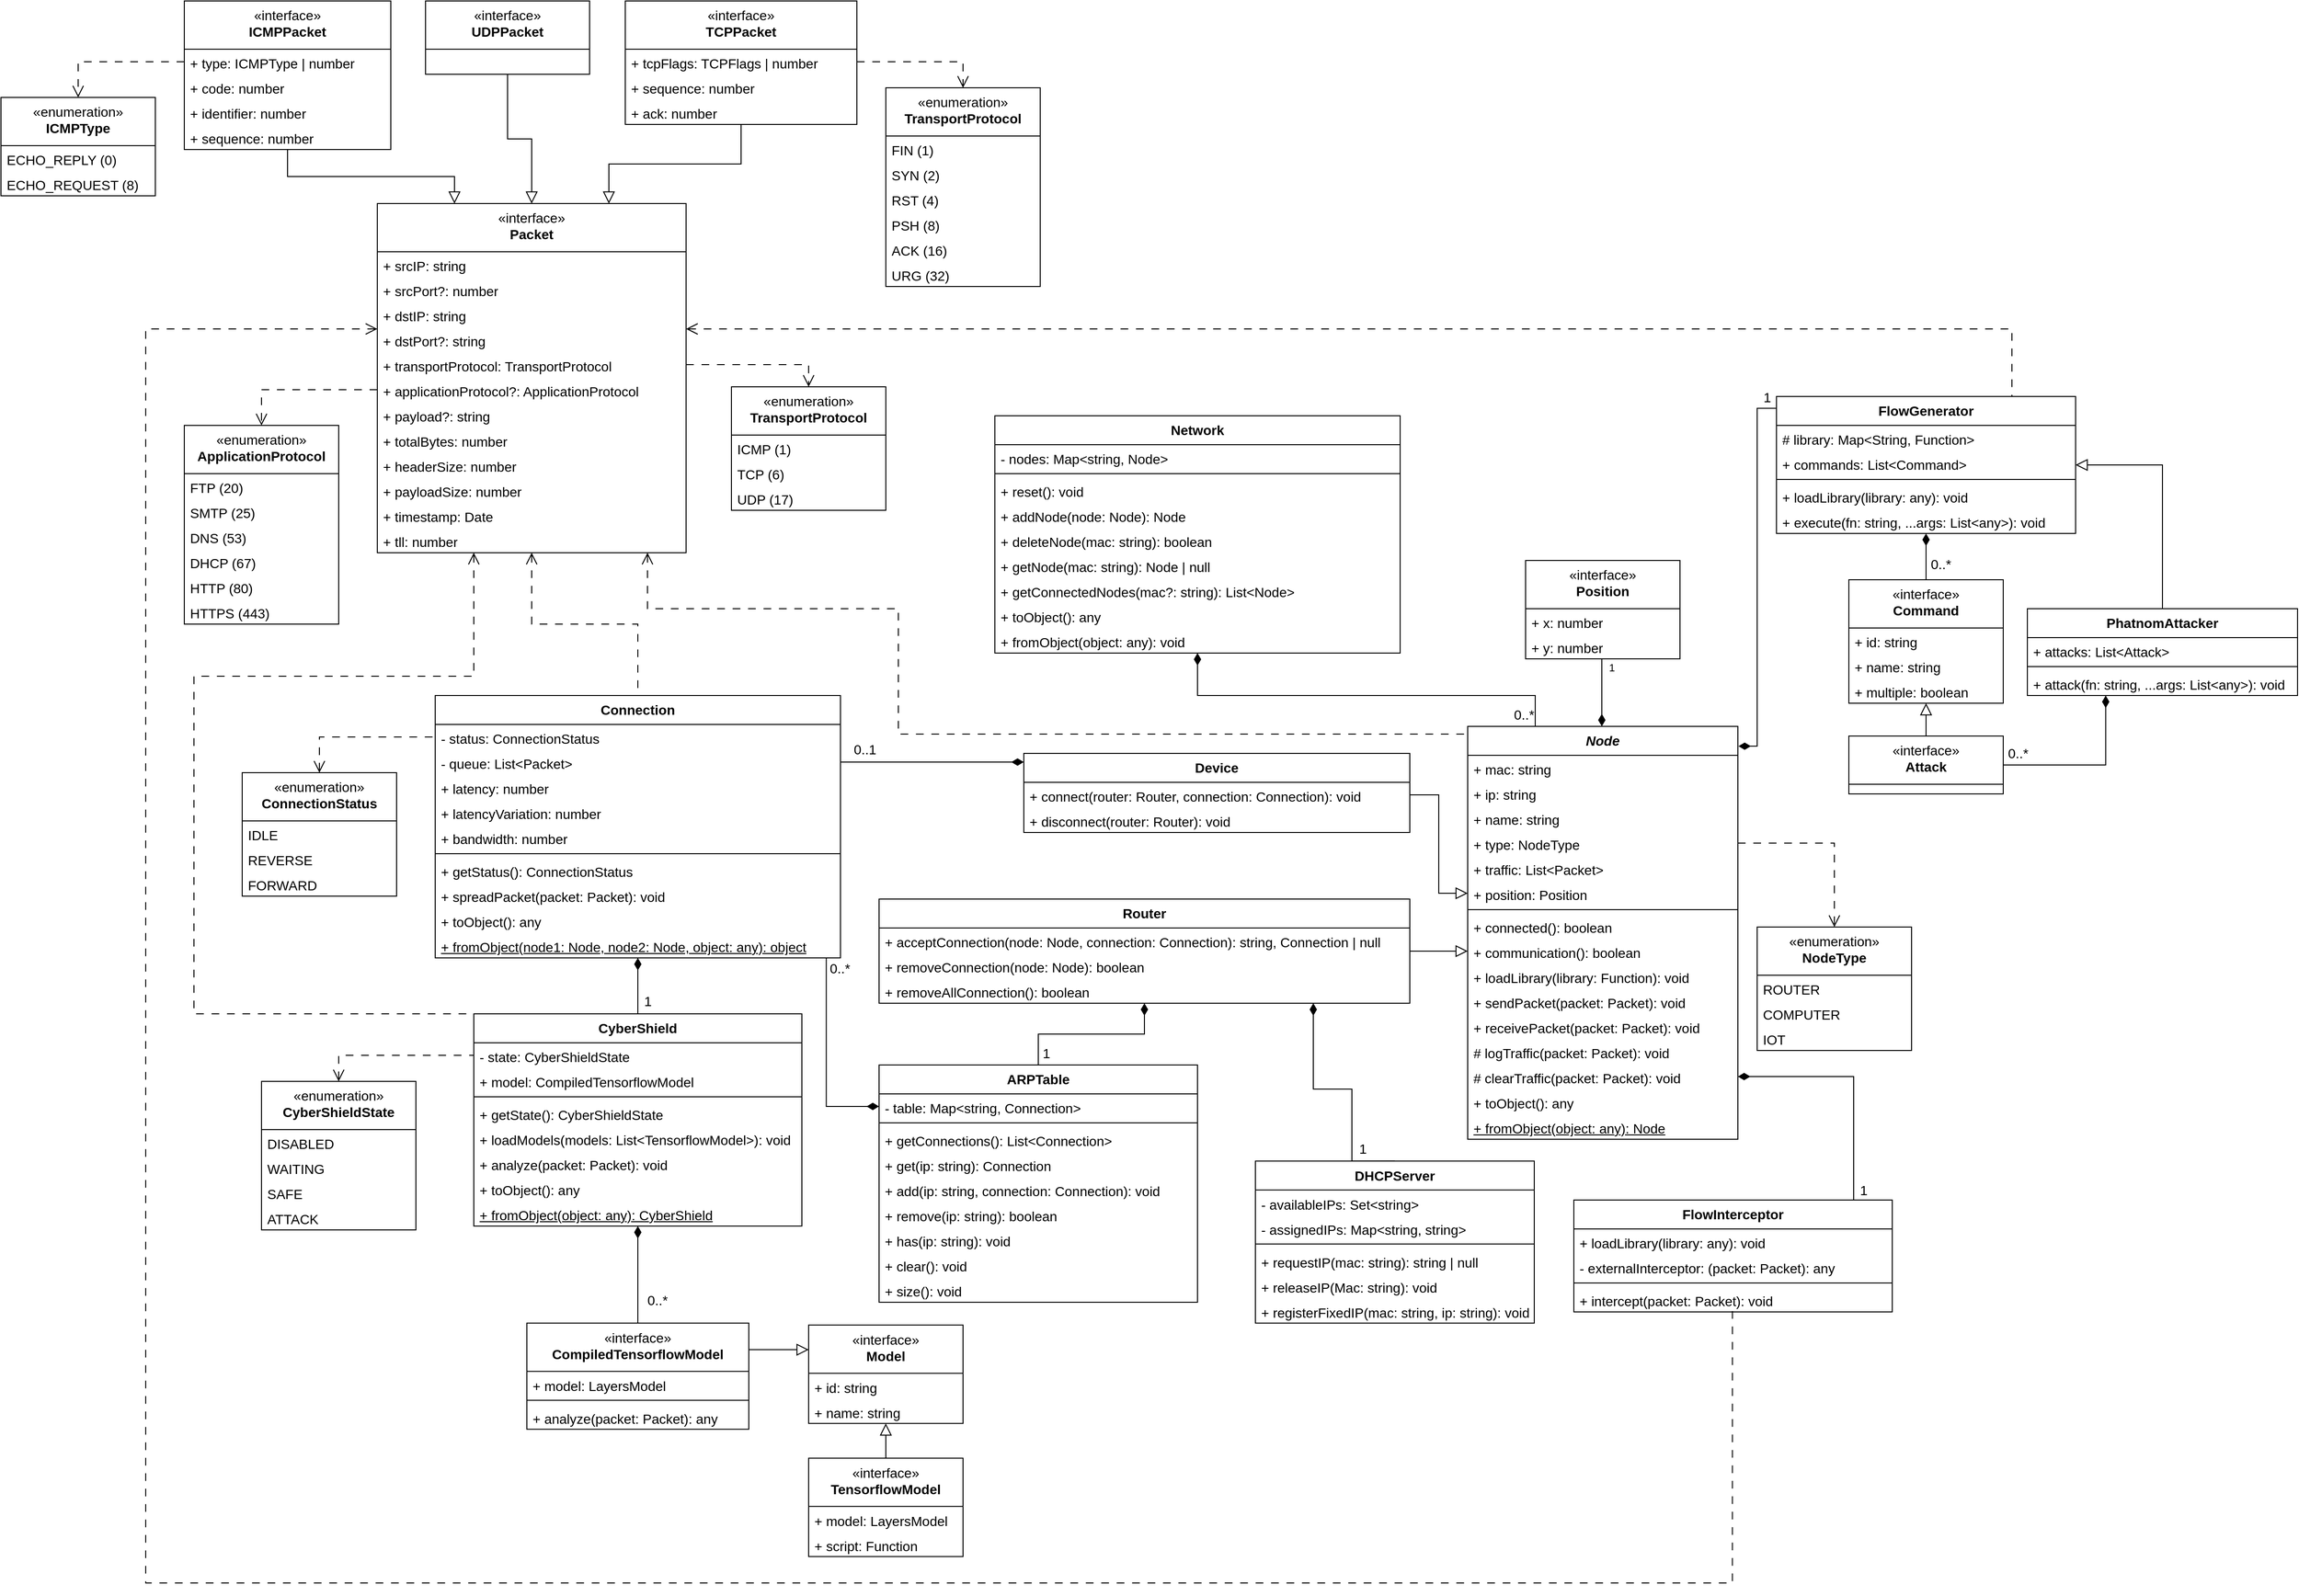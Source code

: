 <mxfile version="27.1.3">
  <diagram name="Page-1" id="RADjEfDqIbdpCUnhWwja">
    <mxGraphModel dx="9114" dy="5740" grid="1" gridSize="10" guides="1" tooltips="1" connect="1" arrows="1" fold="1" page="1" pageScale="1" pageWidth="850" pageHeight="1100" math="0" shadow="0">
      <root>
        <mxCell id="0" />
        <mxCell id="1" parent="0" />
        <mxCell id="8H9ynwYRtimdTEEs6MFO-143" style="edgeStyle=orthogonalEdgeStyle;rounded=0;orthogonalLoop=1;jettySize=auto;html=1;entryX=0.25;entryY=0;entryDx=0;entryDy=0;startArrow=diamondThin;startFill=1;endArrow=none;endSize=10;startSize=10;" edge="1" parent="1" source="8H9ynwYRtimdTEEs6MFO-145" target="8H9ynwYRtimdTEEs6MFO-65">
          <mxGeometry relative="1" as="geometry">
            <Array as="points">
              <mxPoint x="1070" y="640" />
              <mxPoint x="1420" y="640" />
            </Array>
          </mxGeometry>
        </mxCell>
        <mxCell id="8H9ynwYRtimdTEEs6MFO-144" value="&lt;font style=&quot;font-size: 14px;&quot;&gt;0..*&lt;/font&gt;" style="edgeLabel;html=1;align=center;verticalAlign=middle;resizable=0;points=[];" vertex="1" connectable="0" parent="8H9ynwYRtimdTEEs6MFO-143">
          <mxGeometry x="0.792" y="-1" relative="1" as="geometry">
            <mxPoint y="19" as="offset" />
          </mxGeometry>
        </mxCell>
        <mxCell id="8H9ynwYRtimdTEEs6MFO-145" value="Network" style="swimlane;fontStyle=1;align=center;verticalAlign=top;childLayout=stackLayout;horizontal=1;startSize=30;horizontalStack=0;resizeParent=1;resizeParentMax=0;resizeLast=0;collapsible=1;marginBottom=0;whiteSpace=wrap;html=1;fontSize=14;" vertex="1" parent="1">
          <mxGeometry x="860" y="350" width="420" height="246" as="geometry" />
        </mxCell>
        <mxCell id="8H9ynwYRtimdTEEs6MFO-146" value="- nodes: Map&amp;lt;string, Node&amp;gt;" style="text;strokeColor=none;fillColor=none;align=left;verticalAlign=top;spacingLeft=4;spacingRight=4;overflow=hidden;rotatable=0;points=[[0,0.5],[1,0.5]];portConstraint=eastwest;whiteSpace=wrap;html=1;fontSize=14;" vertex="1" parent="8H9ynwYRtimdTEEs6MFO-145">
          <mxGeometry y="30" width="420" height="26" as="geometry" />
        </mxCell>
        <mxCell id="8H9ynwYRtimdTEEs6MFO-147" value="" style="line;strokeWidth=1;fillColor=none;align=left;verticalAlign=middle;spacingTop=-1;spacingLeft=3;spacingRight=3;rotatable=0;labelPosition=right;points=[];portConstraint=eastwest;strokeColor=inherit;fontSize=14;" vertex="1" parent="8H9ynwYRtimdTEEs6MFO-145">
          <mxGeometry y="56" width="420" height="8" as="geometry" />
        </mxCell>
        <mxCell id="8H9ynwYRtimdTEEs6MFO-148" value="+ reset(): void" style="text;strokeColor=none;fillColor=none;align=left;verticalAlign=top;spacingLeft=4;spacingRight=4;overflow=hidden;rotatable=0;points=[[0,0.5],[1,0.5]];portConstraint=eastwest;whiteSpace=wrap;html=1;fontSize=14;" vertex="1" parent="8H9ynwYRtimdTEEs6MFO-145">
          <mxGeometry y="64" width="420" height="26" as="geometry" />
        </mxCell>
        <mxCell id="8H9ynwYRtimdTEEs6MFO-149" value="+ addNode(node: Node): Node" style="text;strokeColor=none;fillColor=none;align=left;verticalAlign=top;spacingLeft=4;spacingRight=4;overflow=hidden;rotatable=0;points=[[0,0.5],[1,0.5]];portConstraint=eastwest;whiteSpace=wrap;html=1;fontSize=14;" vertex="1" parent="8H9ynwYRtimdTEEs6MFO-145">
          <mxGeometry y="90" width="420" height="26" as="geometry" />
        </mxCell>
        <mxCell id="8H9ynwYRtimdTEEs6MFO-150" value="+ deleteNode(mac: string): boolean" style="text;strokeColor=none;fillColor=none;align=left;verticalAlign=top;spacingLeft=4;spacingRight=4;overflow=hidden;rotatable=0;points=[[0,0.5],[1,0.5]];portConstraint=eastwest;whiteSpace=wrap;html=1;fontSize=14;" vertex="1" parent="8H9ynwYRtimdTEEs6MFO-145">
          <mxGeometry y="116" width="420" height="26" as="geometry" />
        </mxCell>
        <mxCell id="8H9ynwYRtimdTEEs6MFO-151" value="+ getNode(mac: string): Node | null" style="text;strokeColor=none;fillColor=none;align=left;verticalAlign=top;spacingLeft=4;spacingRight=4;overflow=hidden;rotatable=0;points=[[0,0.5],[1,0.5]];portConstraint=eastwest;whiteSpace=wrap;html=1;fontSize=14;" vertex="1" parent="8H9ynwYRtimdTEEs6MFO-145">
          <mxGeometry y="142" width="420" height="26" as="geometry" />
        </mxCell>
        <mxCell id="8H9ynwYRtimdTEEs6MFO-152" value="+ getConnectedNodes(mac?: string): List&amp;lt;Node&amp;gt;" style="text;strokeColor=none;fillColor=none;align=left;verticalAlign=top;spacingLeft=4;spacingRight=4;overflow=hidden;rotatable=0;points=[[0,0.5],[1,0.5]];portConstraint=eastwest;whiteSpace=wrap;html=1;fontSize=14;" vertex="1" parent="8H9ynwYRtimdTEEs6MFO-145">
          <mxGeometry y="168" width="420" height="26" as="geometry" />
        </mxCell>
        <mxCell id="8H9ynwYRtimdTEEs6MFO-153" value="+ toObject(): any" style="text;strokeColor=none;fillColor=none;align=left;verticalAlign=top;spacingLeft=4;spacingRight=4;overflow=hidden;rotatable=0;points=[[0,0.5],[1,0.5]];portConstraint=eastwest;whiteSpace=wrap;html=1;fontSize=14;" vertex="1" parent="8H9ynwYRtimdTEEs6MFO-145">
          <mxGeometry y="194" width="420" height="26" as="geometry" />
        </mxCell>
        <mxCell id="8H9ynwYRtimdTEEs6MFO-154" value="+ fromObject(object: any): void" style="text;strokeColor=none;fillColor=none;align=left;verticalAlign=top;spacingLeft=4;spacingRight=4;overflow=hidden;rotatable=0;points=[[0,0.5],[1,0.5]];portConstraint=eastwest;whiteSpace=wrap;html=1;fontSize=14;" vertex="1" parent="8H9ynwYRtimdTEEs6MFO-145">
          <mxGeometry y="220" width="420" height="26" as="geometry" />
        </mxCell>
        <mxCell id="8H9ynwYRtimdTEEs6MFO-155" value="" style="group" vertex="1" connectable="0" parent="1">
          <mxGeometry x="-170" y="-80" width="1077" height="646" as="geometry" />
        </mxCell>
        <mxCell id="8H9ynwYRtimdTEEs6MFO-156" value="&lt;span style=&quot;font-weight: 400;&quot;&gt;«interface»&lt;/span&gt;&lt;br style=&quot;font-weight: 400;&quot;&gt;&lt;b&gt;Packet&lt;/b&gt;" style="swimlane;fontStyle=1;align=center;verticalAlign=top;childLayout=stackLayout;horizontal=1;startSize=50;horizontalStack=0;resizeParent=1;resizeParentMax=0;resizeLast=0;collapsible=1;marginBottom=0;whiteSpace=wrap;html=1;fontSize=14;" vertex="1" parent="8H9ynwYRtimdTEEs6MFO-155">
          <mxGeometry x="390" y="210" width="320" height="362" as="geometry">
            <mxRectangle x="210" y="390" width="100" height="40" as="alternateBounds" />
          </mxGeometry>
        </mxCell>
        <mxCell id="8H9ynwYRtimdTEEs6MFO-157" value="+ srcIP: string" style="text;strokeColor=none;fillColor=none;align=left;verticalAlign=top;spacingLeft=4;spacingRight=4;overflow=hidden;rotatable=0;points=[[0,0.5],[1,0.5]];portConstraint=eastwest;whiteSpace=wrap;html=1;fontSize=14;" vertex="1" parent="8H9ynwYRtimdTEEs6MFO-156">
          <mxGeometry y="50" width="320" height="26" as="geometry" />
        </mxCell>
        <mxCell id="8H9ynwYRtimdTEEs6MFO-158" value="+ srcPort?: number" style="text;strokeColor=none;fillColor=none;align=left;verticalAlign=top;spacingLeft=4;spacingRight=4;overflow=hidden;rotatable=0;points=[[0,0.5],[1,0.5]];portConstraint=eastwest;whiteSpace=wrap;html=1;fontSize=14;" vertex="1" parent="8H9ynwYRtimdTEEs6MFO-156">
          <mxGeometry y="76" width="320" height="26" as="geometry" />
        </mxCell>
        <mxCell id="8H9ynwYRtimdTEEs6MFO-159" value="+ dstIP: string" style="text;strokeColor=none;fillColor=none;align=left;verticalAlign=top;spacingLeft=4;spacingRight=4;overflow=hidden;rotatable=0;points=[[0,0.5],[1,0.5]];portConstraint=eastwest;whiteSpace=wrap;html=1;fontSize=14;" vertex="1" parent="8H9ynwYRtimdTEEs6MFO-156">
          <mxGeometry y="102" width="320" height="26" as="geometry" />
        </mxCell>
        <mxCell id="8H9ynwYRtimdTEEs6MFO-160" value="+ dstPort?: string" style="text;strokeColor=none;fillColor=none;align=left;verticalAlign=top;spacingLeft=4;spacingRight=4;overflow=hidden;rotatable=0;points=[[0,0.5],[1,0.5]];portConstraint=eastwest;whiteSpace=wrap;html=1;fontSize=14;" vertex="1" parent="8H9ynwYRtimdTEEs6MFO-156">
          <mxGeometry y="128" width="320" height="26" as="geometry" />
        </mxCell>
        <mxCell id="8H9ynwYRtimdTEEs6MFO-161" value="+ transportProtocol: TransportProtocol" style="text;strokeColor=none;fillColor=none;align=left;verticalAlign=top;spacingLeft=4;spacingRight=4;overflow=hidden;rotatable=0;points=[[0,0.5],[1,0.5]];portConstraint=eastwest;whiteSpace=wrap;html=1;fontSize=14;" vertex="1" parent="8H9ynwYRtimdTEEs6MFO-156">
          <mxGeometry y="154" width="320" height="26" as="geometry" />
        </mxCell>
        <mxCell id="8H9ynwYRtimdTEEs6MFO-162" value="+ applicationProtocol?: ApplicationProtocol" style="text;strokeColor=none;fillColor=none;align=left;verticalAlign=top;spacingLeft=4;spacingRight=4;overflow=hidden;rotatable=0;points=[[0,0.5],[1,0.5]];portConstraint=eastwest;whiteSpace=wrap;html=1;fontSize=14;" vertex="1" parent="8H9ynwYRtimdTEEs6MFO-156">
          <mxGeometry y="180" width="320" height="26" as="geometry" />
        </mxCell>
        <mxCell id="8H9ynwYRtimdTEEs6MFO-163" value="+ payload?: string" style="text;strokeColor=none;fillColor=none;align=left;verticalAlign=top;spacingLeft=4;spacingRight=4;overflow=hidden;rotatable=0;points=[[0,0.5],[1,0.5]];portConstraint=eastwest;whiteSpace=wrap;html=1;fontSize=14;" vertex="1" parent="8H9ynwYRtimdTEEs6MFO-156">
          <mxGeometry y="206" width="320" height="26" as="geometry" />
        </mxCell>
        <mxCell id="8H9ynwYRtimdTEEs6MFO-164" value="+ totalBytes: number" style="text;strokeColor=none;fillColor=none;align=left;verticalAlign=top;spacingLeft=4;spacingRight=4;overflow=hidden;rotatable=0;points=[[0,0.5],[1,0.5]];portConstraint=eastwest;whiteSpace=wrap;html=1;fontSize=14;" vertex="1" parent="8H9ynwYRtimdTEEs6MFO-156">
          <mxGeometry y="232" width="320" height="26" as="geometry" />
        </mxCell>
        <mxCell id="8H9ynwYRtimdTEEs6MFO-165" value="+ headerSize: number" style="text;strokeColor=none;fillColor=none;align=left;verticalAlign=top;spacingLeft=4;spacingRight=4;overflow=hidden;rotatable=0;points=[[0,0.5],[1,0.5]];portConstraint=eastwest;whiteSpace=wrap;html=1;fontSize=14;" vertex="1" parent="8H9ynwYRtimdTEEs6MFO-156">
          <mxGeometry y="258" width="320" height="26" as="geometry" />
        </mxCell>
        <mxCell id="8H9ynwYRtimdTEEs6MFO-166" value="+ payloadSize: number" style="text;strokeColor=none;fillColor=none;align=left;verticalAlign=top;spacingLeft=4;spacingRight=4;overflow=hidden;rotatable=0;points=[[0,0.5],[1,0.5]];portConstraint=eastwest;whiteSpace=wrap;html=1;fontSize=14;" vertex="1" parent="8H9ynwYRtimdTEEs6MFO-156">
          <mxGeometry y="284" width="320" height="26" as="geometry" />
        </mxCell>
        <mxCell id="8H9ynwYRtimdTEEs6MFO-167" value="+ timestamp: Date" style="text;strokeColor=none;fillColor=none;align=left;verticalAlign=top;spacingLeft=4;spacingRight=4;overflow=hidden;rotatable=0;points=[[0,0.5],[1,0.5]];portConstraint=eastwest;whiteSpace=wrap;html=1;fontSize=14;" vertex="1" parent="8H9ynwYRtimdTEEs6MFO-156">
          <mxGeometry y="310" width="320" height="26" as="geometry" />
        </mxCell>
        <mxCell id="8H9ynwYRtimdTEEs6MFO-168" value="+ tll: number" style="text;strokeColor=none;fillColor=none;align=left;verticalAlign=top;spacingLeft=4;spacingRight=4;overflow=hidden;rotatable=0;points=[[0,0.5],[1,0.5]];portConstraint=eastwest;whiteSpace=wrap;html=1;fontSize=14;" vertex="1" parent="8H9ynwYRtimdTEEs6MFO-156">
          <mxGeometry y="336" width="320" height="26" as="geometry" />
        </mxCell>
        <mxCell id="8H9ynwYRtimdTEEs6MFO-169" value="&lt;span style=&quot;font-weight: 400;&quot;&gt;«enumeration»&lt;/span&gt;&lt;br style=&quot;font-weight: 400;&quot;&gt;&lt;b&gt;TransportProtocol&lt;/b&gt;" style="swimlane;fontStyle=1;align=center;verticalAlign=top;childLayout=stackLayout;horizontal=1;startSize=50;horizontalStack=0;resizeParent=1;resizeParentMax=0;resizeLast=0;collapsible=1;marginBottom=0;whiteSpace=wrap;html=1;fontSize=14;" vertex="1" parent="8H9ynwYRtimdTEEs6MFO-155">
          <mxGeometry x="757" y="400" width="160" height="128" as="geometry">
            <mxRectangle x="210" y="390" width="100" height="40" as="alternateBounds" />
          </mxGeometry>
        </mxCell>
        <mxCell id="8H9ynwYRtimdTEEs6MFO-170" value="ICMP (1)" style="text;strokeColor=none;fillColor=none;align=left;verticalAlign=top;spacingLeft=4;spacingRight=4;overflow=hidden;rotatable=0;points=[[0,0.5],[1,0.5]];portConstraint=eastwest;whiteSpace=wrap;html=1;fontSize=14;" vertex="1" parent="8H9ynwYRtimdTEEs6MFO-169">
          <mxGeometry y="50" width="160" height="26" as="geometry" />
        </mxCell>
        <mxCell id="8H9ynwYRtimdTEEs6MFO-171" value="TCP (6)" style="text;strokeColor=none;fillColor=none;align=left;verticalAlign=top;spacingLeft=4;spacingRight=4;overflow=hidden;rotatable=0;points=[[0,0.5],[1,0.5]];portConstraint=eastwest;whiteSpace=wrap;html=1;fontSize=14;" vertex="1" parent="8H9ynwYRtimdTEEs6MFO-169">
          <mxGeometry y="76" width="160" height="26" as="geometry" />
        </mxCell>
        <mxCell id="8H9ynwYRtimdTEEs6MFO-172" value="UDP (17)" style="text;strokeColor=none;fillColor=none;align=left;verticalAlign=top;spacingLeft=4;spacingRight=4;overflow=hidden;rotatable=0;points=[[0,0.5],[1,0.5]];portConstraint=eastwest;whiteSpace=wrap;html=1;fontSize=14;" vertex="1" parent="8H9ynwYRtimdTEEs6MFO-169">
          <mxGeometry y="102" width="160" height="26" as="geometry" />
        </mxCell>
        <mxCell id="8H9ynwYRtimdTEEs6MFO-173" value="&lt;span style=&quot;font-weight: 400;&quot;&gt;«enumeration»&lt;/span&gt;&lt;br style=&quot;font-weight: 400;&quot;&gt;&lt;b&gt;ApplicationProtocol&lt;/b&gt;" style="swimlane;fontStyle=1;align=center;verticalAlign=top;childLayout=stackLayout;horizontal=1;startSize=50;horizontalStack=0;resizeParent=1;resizeParentMax=0;resizeLast=0;collapsible=1;marginBottom=0;whiteSpace=wrap;html=1;fontSize=14;" vertex="1" parent="8H9ynwYRtimdTEEs6MFO-155">
          <mxGeometry x="190" y="440" width="160" height="206" as="geometry">
            <mxRectangle x="210" y="390" width="100" height="40" as="alternateBounds" />
          </mxGeometry>
        </mxCell>
        <mxCell id="8H9ynwYRtimdTEEs6MFO-174" value="FTP (20)" style="text;strokeColor=none;fillColor=none;align=left;verticalAlign=top;spacingLeft=4;spacingRight=4;overflow=hidden;rotatable=0;points=[[0,0.5],[1,0.5]];portConstraint=eastwest;whiteSpace=wrap;html=1;fontSize=14;" vertex="1" parent="8H9ynwYRtimdTEEs6MFO-173">
          <mxGeometry y="50" width="160" height="26" as="geometry" />
        </mxCell>
        <mxCell id="8H9ynwYRtimdTEEs6MFO-175" value="SMTP (25)" style="text;strokeColor=none;fillColor=none;align=left;verticalAlign=top;spacingLeft=4;spacingRight=4;overflow=hidden;rotatable=0;points=[[0,0.5],[1,0.5]];portConstraint=eastwest;whiteSpace=wrap;html=1;fontSize=14;" vertex="1" parent="8H9ynwYRtimdTEEs6MFO-173">
          <mxGeometry y="76" width="160" height="26" as="geometry" />
        </mxCell>
        <mxCell id="8H9ynwYRtimdTEEs6MFO-176" value="DNS (53)" style="text;strokeColor=none;fillColor=none;align=left;verticalAlign=top;spacingLeft=4;spacingRight=4;overflow=hidden;rotatable=0;points=[[0,0.5],[1,0.5]];portConstraint=eastwest;whiteSpace=wrap;html=1;fontSize=14;" vertex="1" parent="8H9ynwYRtimdTEEs6MFO-173">
          <mxGeometry y="102" width="160" height="26" as="geometry" />
        </mxCell>
        <mxCell id="8H9ynwYRtimdTEEs6MFO-177" value="DHCP (67)" style="text;strokeColor=none;fillColor=none;align=left;verticalAlign=top;spacingLeft=4;spacingRight=4;overflow=hidden;rotatable=0;points=[[0,0.5],[1,0.5]];portConstraint=eastwest;whiteSpace=wrap;html=1;fontSize=14;" vertex="1" parent="8H9ynwYRtimdTEEs6MFO-173">
          <mxGeometry y="128" width="160" height="26" as="geometry" />
        </mxCell>
        <mxCell id="8H9ynwYRtimdTEEs6MFO-178" value="HTTP (80)" style="text;strokeColor=none;fillColor=none;align=left;verticalAlign=top;spacingLeft=4;spacingRight=4;overflow=hidden;rotatable=0;points=[[0,0.5],[1,0.5]];portConstraint=eastwest;whiteSpace=wrap;html=1;fontSize=14;" vertex="1" parent="8H9ynwYRtimdTEEs6MFO-173">
          <mxGeometry y="154" width="160" height="26" as="geometry" />
        </mxCell>
        <mxCell id="8H9ynwYRtimdTEEs6MFO-179" value="HTTPS (443)" style="text;strokeColor=none;fillColor=none;align=left;verticalAlign=top;spacingLeft=4;spacingRight=4;overflow=hidden;rotatable=0;points=[[0,0.5],[1,0.5]];portConstraint=eastwest;whiteSpace=wrap;html=1;fontSize=14;" vertex="1" parent="8H9ynwYRtimdTEEs6MFO-173">
          <mxGeometry y="180" width="160" height="26" as="geometry" />
        </mxCell>
        <mxCell id="8H9ynwYRtimdTEEs6MFO-180" style="edgeStyle=orthogonalEdgeStyle;rounded=0;orthogonalLoop=1;jettySize=auto;html=1;entryX=0.5;entryY=0;entryDx=0;entryDy=0;endSize=10;startSize=10;dashed=1;dashPattern=8 8;endArrow=open;endFill=0;" edge="1" parent="8H9ynwYRtimdTEEs6MFO-155" source="8H9ynwYRtimdTEEs6MFO-162" target="8H9ynwYRtimdTEEs6MFO-173">
          <mxGeometry relative="1" as="geometry" />
        </mxCell>
        <mxCell id="8H9ynwYRtimdTEEs6MFO-181" style="edgeStyle=orthogonalEdgeStyle;rounded=0;orthogonalLoop=1;jettySize=auto;html=1;entryX=0.5;entryY=0;entryDx=0;entryDy=0;endSize=10;startSize=10;endArrow=open;endFill=0;dashed=1;dashPattern=8 8;" edge="1" parent="8H9ynwYRtimdTEEs6MFO-155" source="8H9ynwYRtimdTEEs6MFO-161" target="8H9ynwYRtimdTEEs6MFO-169">
          <mxGeometry relative="1" as="geometry" />
        </mxCell>
        <mxCell id="8H9ynwYRtimdTEEs6MFO-182" style="edgeStyle=orthogonalEdgeStyle;rounded=0;orthogonalLoop=1;jettySize=auto;html=1;entryX=0.75;entryY=0;entryDx=0;entryDy=0;endArrow=block;endFill=0;endSize=10;startSize=10;" edge="1" parent="8H9ynwYRtimdTEEs6MFO-155" source="8H9ynwYRtimdTEEs6MFO-183" target="8H9ynwYRtimdTEEs6MFO-156">
          <mxGeometry relative="1" as="geometry" />
        </mxCell>
        <mxCell id="8H9ynwYRtimdTEEs6MFO-183" value="&lt;span style=&quot;font-weight: 400;&quot;&gt;«interface»&lt;/span&gt;&lt;br style=&quot;font-weight: 400;&quot;&gt;&lt;b&gt;TCPPacket&lt;/b&gt;" style="swimlane;fontStyle=1;align=center;verticalAlign=top;childLayout=stackLayout;horizontal=1;startSize=50;horizontalStack=0;resizeParent=1;resizeParentMax=0;resizeLast=0;collapsible=1;marginBottom=0;whiteSpace=wrap;html=1;fontSize=14;" vertex="1" parent="8H9ynwYRtimdTEEs6MFO-155">
          <mxGeometry x="647" width="240" height="128" as="geometry">
            <mxRectangle x="210" y="390" width="100" height="40" as="alternateBounds" />
          </mxGeometry>
        </mxCell>
        <mxCell id="8H9ynwYRtimdTEEs6MFO-184" value="+ tcpFlags: TCPFlags | number" style="text;strokeColor=none;fillColor=none;align=left;verticalAlign=top;spacingLeft=4;spacingRight=4;overflow=hidden;rotatable=0;points=[[0,0.5],[1,0.5]];portConstraint=eastwest;whiteSpace=wrap;html=1;fontSize=14;" vertex="1" parent="8H9ynwYRtimdTEEs6MFO-183">
          <mxGeometry y="50" width="240" height="26" as="geometry" />
        </mxCell>
        <mxCell id="8H9ynwYRtimdTEEs6MFO-185" value="+ sequence: number" style="text;strokeColor=none;fillColor=none;align=left;verticalAlign=top;spacingLeft=4;spacingRight=4;overflow=hidden;rotatable=0;points=[[0,0.5],[1,0.5]];portConstraint=eastwest;whiteSpace=wrap;html=1;fontSize=14;" vertex="1" parent="8H9ynwYRtimdTEEs6MFO-183">
          <mxGeometry y="76" width="240" height="26" as="geometry" />
        </mxCell>
        <mxCell id="8H9ynwYRtimdTEEs6MFO-186" value="+ ack: number" style="text;strokeColor=none;fillColor=none;align=left;verticalAlign=top;spacingLeft=4;spacingRight=4;overflow=hidden;rotatable=0;points=[[0,0.5],[1,0.5]];portConstraint=eastwest;whiteSpace=wrap;html=1;fontSize=14;" vertex="1" parent="8H9ynwYRtimdTEEs6MFO-183">
          <mxGeometry y="102" width="240" height="26" as="geometry" />
        </mxCell>
        <mxCell id="8H9ynwYRtimdTEEs6MFO-187" style="edgeStyle=orthogonalEdgeStyle;rounded=0;orthogonalLoop=1;jettySize=auto;html=1;entryX=0.5;entryY=0;entryDx=0;entryDy=0;endSize=10;startSize=10;endArrow=block;endFill=0;" edge="1" parent="8H9ynwYRtimdTEEs6MFO-155" source="8H9ynwYRtimdTEEs6MFO-188" target="8H9ynwYRtimdTEEs6MFO-156">
          <mxGeometry relative="1" as="geometry" />
        </mxCell>
        <mxCell id="8H9ynwYRtimdTEEs6MFO-188" value="&lt;span style=&quot;font-weight: 400;&quot;&gt;«interface»&lt;/span&gt;&lt;br style=&quot;font-weight: 400;&quot;&gt;&lt;b&gt;UDPPacket&lt;/b&gt;" style="swimlane;fontStyle=1;align=center;verticalAlign=top;childLayout=stackLayout;horizontal=1;startSize=50;horizontalStack=0;resizeParent=1;resizeParentMax=0;resizeLast=0;collapsible=1;marginBottom=0;whiteSpace=wrap;html=1;fontSize=14;" vertex="1" parent="8H9ynwYRtimdTEEs6MFO-155">
          <mxGeometry x="440" width="170" height="76" as="geometry">
            <mxRectangle x="210" y="390" width="100" height="40" as="alternateBounds" />
          </mxGeometry>
        </mxCell>
        <mxCell id="8H9ynwYRtimdTEEs6MFO-189" value="&lt;span style=&quot;font-weight: 400;&quot;&gt;«enumeration»&lt;/span&gt;&lt;br style=&quot;font-weight: 400;&quot;&gt;&lt;b&gt;TransportProtocol&lt;/b&gt;" style="swimlane;fontStyle=1;align=center;verticalAlign=top;childLayout=stackLayout;horizontal=1;startSize=50;horizontalStack=0;resizeParent=1;resizeParentMax=0;resizeLast=0;collapsible=1;marginBottom=0;whiteSpace=wrap;html=1;fontSize=14;" vertex="1" parent="8H9ynwYRtimdTEEs6MFO-155">
          <mxGeometry x="917" y="90" width="160" height="206" as="geometry">
            <mxRectangle x="210" y="390" width="100" height="40" as="alternateBounds" />
          </mxGeometry>
        </mxCell>
        <mxCell id="8H9ynwYRtimdTEEs6MFO-190" value="FIN (1)" style="text;strokeColor=none;fillColor=none;align=left;verticalAlign=top;spacingLeft=4;spacingRight=4;overflow=hidden;rotatable=0;points=[[0,0.5],[1,0.5]];portConstraint=eastwest;whiteSpace=wrap;html=1;fontSize=14;" vertex="1" parent="8H9ynwYRtimdTEEs6MFO-189">
          <mxGeometry y="50" width="160" height="26" as="geometry" />
        </mxCell>
        <mxCell id="8H9ynwYRtimdTEEs6MFO-191" value="SYN (2)" style="text;strokeColor=none;fillColor=none;align=left;verticalAlign=top;spacingLeft=4;spacingRight=4;overflow=hidden;rotatable=0;points=[[0,0.5],[1,0.5]];portConstraint=eastwest;whiteSpace=wrap;html=1;fontSize=14;" vertex="1" parent="8H9ynwYRtimdTEEs6MFO-189">
          <mxGeometry y="76" width="160" height="26" as="geometry" />
        </mxCell>
        <mxCell id="8H9ynwYRtimdTEEs6MFO-192" value="RST (4)" style="text;strokeColor=none;fillColor=none;align=left;verticalAlign=top;spacingLeft=4;spacingRight=4;overflow=hidden;rotatable=0;points=[[0,0.5],[1,0.5]];portConstraint=eastwest;whiteSpace=wrap;html=1;fontSize=14;" vertex="1" parent="8H9ynwYRtimdTEEs6MFO-189">
          <mxGeometry y="102" width="160" height="26" as="geometry" />
        </mxCell>
        <mxCell id="8H9ynwYRtimdTEEs6MFO-193" value="PSH (8)" style="text;strokeColor=none;fillColor=none;align=left;verticalAlign=top;spacingLeft=4;spacingRight=4;overflow=hidden;rotatable=0;points=[[0,0.5],[1,0.5]];portConstraint=eastwest;whiteSpace=wrap;html=1;fontSize=14;" vertex="1" parent="8H9ynwYRtimdTEEs6MFO-189">
          <mxGeometry y="128" width="160" height="26" as="geometry" />
        </mxCell>
        <mxCell id="8H9ynwYRtimdTEEs6MFO-194" value="ACK (16)" style="text;strokeColor=none;fillColor=none;align=left;verticalAlign=top;spacingLeft=4;spacingRight=4;overflow=hidden;rotatable=0;points=[[0,0.5],[1,0.5]];portConstraint=eastwest;whiteSpace=wrap;html=1;fontSize=14;" vertex="1" parent="8H9ynwYRtimdTEEs6MFO-189">
          <mxGeometry y="154" width="160" height="26" as="geometry" />
        </mxCell>
        <mxCell id="8H9ynwYRtimdTEEs6MFO-195" value="URG (32)" style="text;strokeColor=none;fillColor=none;align=left;verticalAlign=top;spacingLeft=4;spacingRight=4;overflow=hidden;rotatable=0;points=[[0,0.5],[1,0.5]];portConstraint=eastwest;whiteSpace=wrap;html=1;fontSize=14;" vertex="1" parent="8H9ynwYRtimdTEEs6MFO-189">
          <mxGeometry y="180" width="160" height="26" as="geometry" />
        </mxCell>
        <mxCell id="8H9ynwYRtimdTEEs6MFO-196" style="edgeStyle=orthogonalEdgeStyle;rounded=0;orthogonalLoop=1;jettySize=auto;html=1;entryX=0.5;entryY=0;entryDx=0;entryDy=0;dashed=1;dashPattern=8 8;endArrow=open;endFill=0;endSize=10;startSize=10;" edge="1" parent="8H9ynwYRtimdTEEs6MFO-155" source="8H9ynwYRtimdTEEs6MFO-184" target="8H9ynwYRtimdTEEs6MFO-189">
          <mxGeometry relative="1" as="geometry" />
        </mxCell>
        <mxCell id="8H9ynwYRtimdTEEs6MFO-197" style="edgeStyle=orthogonalEdgeStyle;rounded=0;orthogonalLoop=1;jettySize=auto;html=1;entryX=0.25;entryY=0;entryDx=0;entryDy=0;endArrow=block;endFill=0;startSize=10;endSize=10;" edge="1" parent="8H9ynwYRtimdTEEs6MFO-155" source="8H9ynwYRtimdTEEs6MFO-198" target="8H9ynwYRtimdTEEs6MFO-156">
          <mxGeometry relative="1" as="geometry" />
        </mxCell>
        <mxCell id="8H9ynwYRtimdTEEs6MFO-198" value="&lt;span style=&quot;font-weight: 400;&quot;&gt;«interface»&lt;/span&gt;&lt;br style=&quot;font-weight: 400;&quot;&gt;&lt;b&gt;ICMPPacket&lt;/b&gt;" style="swimlane;fontStyle=1;align=center;verticalAlign=top;childLayout=stackLayout;horizontal=1;startSize=50;horizontalStack=0;resizeParent=1;resizeParentMax=0;resizeLast=0;collapsible=1;marginBottom=0;whiteSpace=wrap;html=1;fontSize=14;" vertex="1" parent="8H9ynwYRtimdTEEs6MFO-155">
          <mxGeometry x="190" width="214" height="154" as="geometry">
            <mxRectangle x="210" y="390" width="100" height="40" as="alternateBounds" />
          </mxGeometry>
        </mxCell>
        <mxCell id="8H9ynwYRtimdTEEs6MFO-199" value="+ type: ICMPType | number" style="text;strokeColor=none;fillColor=none;align=left;verticalAlign=top;spacingLeft=4;spacingRight=4;overflow=hidden;rotatable=0;points=[[0,0.5],[1,0.5]];portConstraint=eastwest;whiteSpace=wrap;html=1;fontSize=14;" vertex="1" parent="8H9ynwYRtimdTEEs6MFO-198">
          <mxGeometry y="50" width="214" height="26" as="geometry" />
        </mxCell>
        <mxCell id="8H9ynwYRtimdTEEs6MFO-200" value="+ code: number" style="text;strokeColor=none;fillColor=none;align=left;verticalAlign=top;spacingLeft=4;spacingRight=4;overflow=hidden;rotatable=0;points=[[0,0.5],[1,0.5]];portConstraint=eastwest;whiteSpace=wrap;html=1;fontSize=14;" vertex="1" parent="8H9ynwYRtimdTEEs6MFO-198">
          <mxGeometry y="76" width="214" height="26" as="geometry" />
        </mxCell>
        <mxCell id="8H9ynwYRtimdTEEs6MFO-201" value="+ identifier: number" style="text;strokeColor=none;fillColor=none;align=left;verticalAlign=top;spacingLeft=4;spacingRight=4;overflow=hidden;rotatable=0;points=[[0,0.5],[1,0.5]];portConstraint=eastwest;whiteSpace=wrap;html=1;fontSize=14;" vertex="1" parent="8H9ynwYRtimdTEEs6MFO-198">
          <mxGeometry y="102" width="214" height="26" as="geometry" />
        </mxCell>
        <mxCell id="8H9ynwYRtimdTEEs6MFO-202" value="+ sequence: number" style="text;strokeColor=none;fillColor=none;align=left;verticalAlign=top;spacingLeft=4;spacingRight=4;overflow=hidden;rotatable=0;points=[[0,0.5],[1,0.5]];portConstraint=eastwest;whiteSpace=wrap;html=1;fontSize=14;" vertex="1" parent="8H9ynwYRtimdTEEs6MFO-198">
          <mxGeometry y="128" width="214" height="26" as="geometry" />
        </mxCell>
        <mxCell id="8H9ynwYRtimdTEEs6MFO-203" value="&lt;span style=&quot;font-weight: 400;&quot;&gt;«enumeration»&lt;/span&gt;&lt;br style=&quot;font-weight: 400;&quot;&gt;&lt;b&gt;ICMPType&lt;/b&gt;" style="swimlane;fontStyle=1;align=center;verticalAlign=top;childLayout=stackLayout;horizontal=1;startSize=50;horizontalStack=0;resizeParent=1;resizeParentMax=0;resizeLast=0;collapsible=1;marginBottom=0;whiteSpace=wrap;html=1;fontSize=14;" vertex="1" parent="8H9ynwYRtimdTEEs6MFO-155">
          <mxGeometry y="100" width="160" height="102" as="geometry">
            <mxRectangle x="210" y="390" width="100" height="40" as="alternateBounds" />
          </mxGeometry>
        </mxCell>
        <mxCell id="8H9ynwYRtimdTEEs6MFO-204" value="ECHO_REPLY (0)" style="text;strokeColor=none;fillColor=none;align=left;verticalAlign=top;spacingLeft=4;spacingRight=4;overflow=hidden;rotatable=0;points=[[0,0.5],[1,0.5]];portConstraint=eastwest;whiteSpace=wrap;html=1;fontSize=14;" vertex="1" parent="8H9ynwYRtimdTEEs6MFO-203">
          <mxGeometry y="50" width="160" height="26" as="geometry" />
        </mxCell>
        <mxCell id="8H9ynwYRtimdTEEs6MFO-205" value="ECHO_REQUEST (8)" style="text;strokeColor=none;fillColor=none;align=left;verticalAlign=top;spacingLeft=4;spacingRight=4;overflow=hidden;rotatable=0;points=[[0,0.5],[1,0.5]];portConstraint=eastwest;whiteSpace=wrap;html=1;fontSize=14;" vertex="1" parent="8H9ynwYRtimdTEEs6MFO-203">
          <mxGeometry y="76" width="160" height="26" as="geometry" />
        </mxCell>
        <mxCell id="8H9ynwYRtimdTEEs6MFO-206" style="edgeStyle=orthogonalEdgeStyle;rounded=0;orthogonalLoop=1;jettySize=auto;html=1;entryX=0.5;entryY=0;entryDx=0;entryDy=0;dashed=1;dashPattern=8 8;endArrow=open;endFill=0;startSize=10;endSize=10;" edge="1" parent="8H9ynwYRtimdTEEs6MFO-155" source="8H9ynwYRtimdTEEs6MFO-199" target="8H9ynwYRtimdTEEs6MFO-203">
          <mxGeometry relative="1" as="geometry" />
        </mxCell>
        <mxCell id="8H9ynwYRtimdTEEs6MFO-207" style="edgeStyle=orthogonalEdgeStyle;rounded=0;orthogonalLoop=1;jettySize=auto;html=1;entryX=0.5;entryY=0;entryDx=0;entryDy=0;endArrow=none;startFill=0;startArrow=open;dashed=1;dashPattern=8 8;endSize=10;startSize=10;" edge="1" parent="1" source="8H9ynwYRtimdTEEs6MFO-156" target="8H9ynwYRtimdTEEs6MFO-5">
          <mxGeometry relative="1" as="geometry" />
        </mxCell>
        <mxCell id="8H9ynwYRtimdTEEs6MFO-208" style="edgeStyle=orthogonalEdgeStyle;rounded=0;orthogonalLoop=1;jettySize=auto;html=1;entryX=0;entryY=0;entryDx=0;entryDy=0;endSize=10;startSize=10;endArrow=none;startFill=0;startArrow=open;dashed=1;dashPattern=8 8;" edge="1" parent="1" source="8H9ynwYRtimdTEEs6MFO-156" target="8H9ynwYRtimdTEEs6MFO-65">
          <mxGeometry relative="1" as="geometry">
            <Array as="points">
              <mxPoint x="500" y="550" />
              <mxPoint x="760" y="550" />
              <mxPoint x="760" y="680" />
              <mxPoint x="1350" y="680" />
            </Array>
          </mxGeometry>
        </mxCell>
        <mxCell id="8H9ynwYRtimdTEEs6MFO-209" style="edgeStyle=orthogonalEdgeStyle;rounded=0;orthogonalLoop=1;jettySize=auto;html=1;entryX=0.25;entryY=0;entryDx=0;entryDy=0;dashed=1;dashPattern=8 8;endArrow=none;startFill=0;startArrow=open;endSize=10;startSize=10;" edge="1" parent="1" source="8H9ynwYRtimdTEEs6MFO-156" target="8H9ynwYRtimdTEEs6MFO-45">
          <mxGeometry relative="1" as="geometry">
            <Array as="points">
              <mxPoint x="1914" y="260" />
            </Array>
          </mxGeometry>
        </mxCell>
        <mxCell id="8H9ynwYRtimdTEEs6MFO-210" style="edgeStyle=orthogonalEdgeStyle;rounded=0;orthogonalLoop=1;jettySize=auto;html=1;entryX=0.25;entryY=0;entryDx=0;entryDy=0;endArrow=none;startFill=0;startArrow=open;dashed=1;dashPattern=8 8;endSize=10;startSize=10;" edge="1" parent="1" source="8H9ynwYRtimdTEEs6MFO-156" target="8H9ynwYRtimdTEEs6MFO-22">
          <mxGeometry relative="1" as="geometry">
            <Array as="points">
              <mxPoint x="320" y="620" />
              <mxPoint x="30" y="620" />
              <mxPoint x="30" y="970" />
            </Array>
          </mxGeometry>
        </mxCell>
        <mxCell id="8H9ynwYRtimdTEEs6MFO-211" style="edgeStyle=orthogonalEdgeStyle;rounded=0;orthogonalLoop=1;jettySize=auto;html=1;entryX=0.498;entryY=0.962;entryDx=0;entryDy=0;entryPerimeter=0;dashed=1;dashPattern=8 8;endArrow=none;startFill=0;startArrow=open;endSize=10;startSize=10;" edge="1" parent="1" source="8H9ynwYRtimdTEEs6MFO-156" target="8H9ynwYRtimdTEEs6MFO-90">
          <mxGeometry relative="1" as="geometry">
            <Array as="points">
              <mxPoint x="-20" y="260" />
              <mxPoint x="-20" y="1560" />
              <mxPoint x="1624" y="1560" />
            </Array>
          </mxGeometry>
        </mxCell>
        <mxCell id="8H9ynwYRtimdTEEs6MFO-2" style="edgeStyle=orthogonalEdgeStyle;rounded=0;orthogonalLoop=1;jettySize=auto;html=1;entryX=0;entryY=0.5;entryDx=0;entryDy=0;endArrow=none;endFill=0;startFill=0;dashed=1;dashPattern=8 8;startArrow=open;fontSize=14;exitX=0.5;exitY=0;exitDx=0;exitDy=0;endSize=10;startSize=10;" edge="1" parent="1" source="8H9ynwYRtimdTEEs6MFO-16" target="8H9ynwYRtimdTEEs6MFO-6">
          <mxGeometry relative="1" as="geometry">
            <mxPoint x="240" y="767" as="sourcePoint" />
          </mxGeometry>
        </mxCell>
        <mxCell id="8H9ynwYRtimdTEEs6MFO-3" style="edgeStyle=orthogonalEdgeStyle;rounded=0;orthogonalLoop=1;jettySize=auto;html=1;entryX=0.5;entryY=0;entryDx=0;entryDy=0;fontSize=14;endArrow=none;startFill=1;startArrow=diamondThin;startSize=10;endSize=10;" edge="1" parent="1" source="8H9ynwYRtimdTEEs6MFO-5" target="8H9ynwYRtimdTEEs6MFO-22">
          <mxGeometry relative="1" as="geometry" />
        </mxCell>
        <mxCell id="8H9ynwYRtimdTEEs6MFO-4" value="1" style="edgeLabel;html=1;align=center;verticalAlign=middle;resizable=0;points=[];fontSize=14;" vertex="1" connectable="0" parent="8H9ynwYRtimdTEEs6MFO-3">
          <mxGeometry x="0.397" y="3" relative="1" as="geometry">
            <mxPoint x="7" y="4" as="offset" />
          </mxGeometry>
        </mxCell>
        <mxCell id="8H9ynwYRtimdTEEs6MFO-5" value="Connection" style="swimlane;fontStyle=1;align=center;verticalAlign=top;childLayout=stackLayout;horizontal=1;startSize=30;horizontalStack=0;resizeParent=1;resizeParentMax=0;resizeLast=0;collapsible=1;marginBottom=0;whiteSpace=wrap;html=1;fontSize=14;" vertex="1" parent="1">
          <mxGeometry x="280" y="640" width="420" height="272" as="geometry" />
        </mxCell>
        <mxCell id="8H9ynwYRtimdTEEs6MFO-6" value="- status: ConnectionStatus" style="text;strokeColor=none;fillColor=none;align=left;verticalAlign=top;spacingLeft=4;spacingRight=4;overflow=hidden;rotatable=0;points=[[0,0.5],[1,0.5]];portConstraint=eastwest;whiteSpace=wrap;html=1;fontSize=14;" vertex="1" parent="8H9ynwYRtimdTEEs6MFO-5">
          <mxGeometry y="30" width="420" height="26" as="geometry" />
        </mxCell>
        <mxCell id="8H9ynwYRtimdTEEs6MFO-7" value="- queue: List&amp;lt;Packet&amp;gt;" style="text;strokeColor=none;fillColor=none;align=left;verticalAlign=top;spacingLeft=4;spacingRight=4;overflow=hidden;rotatable=0;points=[[0,0.5],[1,0.5]];portConstraint=eastwest;whiteSpace=wrap;html=1;fontSize=14;" vertex="1" parent="8H9ynwYRtimdTEEs6MFO-5">
          <mxGeometry y="56" width="420" height="26" as="geometry" />
        </mxCell>
        <mxCell id="8H9ynwYRtimdTEEs6MFO-8" value="+ latency: number" style="text;strokeColor=none;fillColor=none;align=left;verticalAlign=top;spacingLeft=4;spacingRight=4;overflow=hidden;rotatable=0;points=[[0,0.5],[1,0.5]];portConstraint=eastwest;whiteSpace=wrap;html=1;fontSize=14;" vertex="1" parent="8H9ynwYRtimdTEEs6MFO-5">
          <mxGeometry y="82" width="420" height="26" as="geometry" />
        </mxCell>
        <mxCell id="8H9ynwYRtimdTEEs6MFO-9" value="+ latencyVariation: number" style="text;strokeColor=none;fillColor=none;align=left;verticalAlign=top;spacingLeft=4;spacingRight=4;overflow=hidden;rotatable=0;points=[[0,0.5],[1,0.5]];portConstraint=eastwest;whiteSpace=wrap;html=1;fontSize=14;" vertex="1" parent="8H9ynwYRtimdTEEs6MFO-5">
          <mxGeometry y="108" width="420" height="26" as="geometry" />
        </mxCell>
        <mxCell id="8H9ynwYRtimdTEEs6MFO-10" value="+ bandwidth: number" style="text;strokeColor=none;fillColor=none;align=left;verticalAlign=top;spacingLeft=4;spacingRight=4;overflow=hidden;rotatable=0;points=[[0,0.5],[1,0.5]];portConstraint=eastwest;whiteSpace=wrap;html=1;fontSize=14;" vertex="1" parent="8H9ynwYRtimdTEEs6MFO-5">
          <mxGeometry y="134" width="420" height="26" as="geometry" />
        </mxCell>
        <mxCell id="8H9ynwYRtimdTEEs6MFO-11" value="" style="line;strokeWidth=1;fillColor=none;align=left;verticalAlign=middle;spacingTop=-1;spacingLeft=3;spacingRight=3;rotatable=0;labelPosition=right;points=[];portConstraint=eastwest;strokeColor=inherit;fontSize=14;" vertex="1" parent="8H9ynwYRtimdTEEs6MFO-5">
          <mxGeometry y="160" width="420" height="8" as="geometry" />
        </mxCell>
        <mxCell id="8H9ynwYRtimdTEEs6MFO-12" value="+ getStatus(): ConnectionStatus" style="text;strokeColor=none;fillColor=none;align=left;verticalAlign=top;spacingLeft=4;spacingRight=4;overflow=hidden;rotatable=0;points=[[0,0.5],[1,0.5]];portConstraint=eastwest;whiteSpace=wrap;html=1;fontSize=14;" vertex="1" parent="8H9ynwYRtimdTEEs6MFO-5">
          <mxGeometry y="168" width="420" height="26" as="geometry" />
        </mxCell>
        <mxCell id="8H9ynwYRtimdTEEs6MFO-13" value="+ spreadPacket(packet: Packet): void" style="text;strokeColor=none;fillColor=none;align=left;verticalAlign=top;spacingLeft=4;spacingRight=4;overflow=hidden;rotatable=0;points=[[0,0.5],[1,0.5]];portConstraint=eastwest;whiteSpace=wrap;html=1;fontSize=14;" vertex="1" parent="8H9ynwYRtimdTEEs6MFO-5">
          <mxGeometry y="194" width="420" height="26" as="geometry" />
        </mxCell>
        <mxCell id="8H9ynwYRtimdTEEs6MFO-14" value="+ toObject(): any" style="text;strokeColor=none;fillColor=none;align=left;verticalAlign=top;spacingLeft=4;spacingRight=4;overflow=hidden;rotatable=0;points=[[0,0.5],[1,0.5]];portConstraint=eastwest;whiteSpace=wrap;html=1;fontSize=14;" vertex="1" parent="8H9ynwYRtimdTEEs6MFO-5">
          <mxGeometry y="220" width="420" height="26" as="geometry" />
        </mxCell>
        <mxCell id="8H9ynwYRtimdTEEs6MFO-15" value="&lt;u&gt;+ fromObject(node1: Node, node2: Node, object: any): object&lt;/u&gt;" style="text;strokeColor=none;fillColor=none;align=left;verticalAlign=top;spacingLeft=4;spacingRight=4;overflow=hidden;rotatable=0;points=[[0,0.5],[1,0.5]];portConstraint=eastwest;whiteSpace=wrap;html=1;fontSize=14;" vertex="1" parent="8H9ynwYRtimdTEEs6MFO-5">
          <mxGeometry y="246" width="420" height="26" as="geometry" />
        </mxCell>
        <mxCell id="8H9ynwYRtimdTEEs6MFO-16" value="&lt;span style=&quot;font-weight: 400;&quot;&gt;«enumeration»&lt;/span&gt;&lt;br style=&quot;font-weight: 400;&quot;&gt;&lt;b&gt;ConnectionStatus&lt;/b&gt;" style="swimlane;fontStyle=1;align=center;verticalAlign=top;childLayout=stackLayout;horizontal=1;startSize=50;horizontalStack=0;resizeParent=1;resizeParentMax=0;resizeLast=0;collapsible=1;marginBottom=0;whiteSpace=wrap;html=1;fontSize=14;" vertex="1" parent="1">
          <mxGeometry x="80" y="720" width="160" height="128" as="geometry">
            <mxRectangle x="210" y="390" width="100" height="40" as="alternateBounds" />
          </mxGeometry>
        </mxCell>
        <mxCell id="8H9ynwYRtimdTEEs6MFO-17" value="IDLE" style="text;strokeColor=none;fillColor=none;align=left;verticalAlign=top;spacingLeft=4;spacingRight=4;overflow=hidden;rotatable=0;points=[[0,0.5],[1,0.5]];portConstraint=eastwest;whiteSpace=wrap;html=1;fontSize=14;" vertex="1" parent="8H9ynwYRtimdTEEs6MFO-16">
          <mxGeometry y="50" width="160" height="26" as="geometry" />
        </mxCell>
        <mxCell id="8H9ynwYRtimdTEEs6MFO-18" value="REVERSE" style="text;strokeColor=none;fillColor=none;align=left;verticalAlign=top;spacingLeft=4;spacingRight=4;overflow=hidden;rotatable=0;points=[[0,0.5],[1,0.5]];portConstraint=eastwest;whiteSpace=wrap;html=1;fontSize=14;" vertex="1" parent="8H9ynwYRtimdTEEs6MFO-16">
          <mxGeometry y="76" width="160" height="26" as="geometry" />
        </mxCell>
        <mxCell id="8H9ynwYRtimdTEEs6MFO-19" value="FORWARD" style="text;strokeColor=none;fillColor=none;align=left;verticalAlign=top;spacingLeft=4;spacingRight=4;overflow=hidden;rotatable=0;points=[[0,0.5],[1,0.5]];portConstraint=eastwest;whiteSpace=wrap;html=1;fontSize=14;" vertex="1" parent="8H9ynwYRtimdTEEs6MFO-16">
          <mxGeometry y="102" width="160" height="26" as="geometry" />
        </mxCell>
        <mxCell id="8H9ynwYRtimdTEEs6MFO-20" style="edgeStyle=orthogonalEdgeStyle;rounded=0;orthogonalLoop=1;jettySize=auto;html=1;entryX=0.5;entryY=0;entryDx=0;entryDy=0;endArrow=none;startFill=1;startArrow=diamondThin;endSize=10;startSize=10;" edge="1" parent="1" source="8H9ynwYRtimdTEEs6MFO-22" target="8H9ynwYRtimdTEEs6MFO-137">
          <mxGeometry relative="1" as="geometry">
            <mxPoint x="490" y="1230" as="targetPoint" />
          </mxGeometry>
        </mxCell>
        <mxCell id="8H9ynwYRtimdTEEs6MFO-21" value="0..*" style="edgeLabel;html=1;align=center;verticalAlign=middle;resizable=0;points=[];fontSize=14;" vertex="1" connectable="0" parent="8H9ynwYRtimdTEEs6MFO-20">
          <mxGeometry x="0.433" relative="1" as="geometry">
            <mxPoint x="20" y="5" as="offset" />
          </mxGeometry>
        </mxCell>
        <mxCell id="8H9ynwYRtimdTEEs6MFO-22" value="CyberShield" style="swimlane;fontStyle=1;align=center;verticalAlign=top;childLayout=stackLayout;horizontal=1;startSize=30;horizontalStack=0;resizeParent=1;resizeParentMax=0;resizeLast=0;collapsible=1;marginBottom=0;whiteSpace=wrap;html=1;fontSize=14;" vertex="1" parent="1">
          <mxGeometry x="320" y="970" width="340" height="220" as="geometry" />
        </mxCell>
        <mxCell id="8H9ynwYRtimdTEEs6MFO-23" value="- state: CyberShieldState" style="text;strokeColor=none;fillColor=none;align=left;verticalAlign=top;spacingLeft=4;spacingRight=4;overflow=hidden;rotatable=0;points=[[0,0.5],[1,0.5]];portConstraint=eastwest;whiteSpace=wrap;html=1;fontSize=14;" vertex="1" parent="8H9ynwYRtimdTEEs6MFO-22">
          <mxGeometry y="30" width="340" height="26" as="geometry" />
        </mxCell>
        <mxCell id="8H9ynwYRtimdTEEs6MFO-24" value="+ model: CompiledTensorflowModel" style="text;strokeColor=none;fillColor=none;align=left;verticalAlign=top;spacingLeft=4;spacingRight=4;overflow=hidden;rotatable=0;points=[[0,0.5],[1,0.5]];portConstraint=eastwest;whiteSpace=wrap;html=1;fontSize=14;" vertex="1" parent="8H9ynwYRtimdTEEs6MFO-22">
          <mxGeometry y="56" width="340" height="26" as="geometry" />
        </mxCell>
        <mxCell id="8H9ynwYRtimdTEEs6MFO-25" value="" style="line;strokeWidth=1;fillColor=none;align=left;verticalAlign=middle;spacingTop=-1;spacingLeft=3;spacingRight=3;rotatable=0;labelPosition=right;points=[];portConstraint=eastwest;strokeColor=inherit;fontSize=14;" vertex="1" parent="8H9ynwYRtimdTEEs6MFO-22">
          <mxGeometry y="82" width="340" height="8" as="geometry" />
        </mxCell>
        <mxCell id="8H9ynwYRtimdTEEs6MFO-26" value="+ getState(): CyberShieldState" style="text;strokeColor=none;fillColor=none;align=left;verticalAlign=top;spacingLeft=4;spacingRight=4;overflow=hidden;rotatable=0;points=[[0,0.5],[1,0.5]];portConstraint=eastwest;whiteSpace=wrap;html=1;fontSize=14;" vertex="1" parent="8H9ynwYRtimdTEEs6MFO-22">
          <mxGeometry y="90" width="340" height="26" as="geometry" />
        </mxCell>
        <mxCell id="8H9ynwYRtimdTEEs6MFO-27" value="+ loadModels(models: List&amp;lt;TensorflowModel&amp;gt;): void" style="text;strokeColor=none;fillColor=none;align=left;verticalAlign=top;spacingLeft=4;spacingRight=4;overflow=hidden;rotatable=0;points=[[0,0.5],[1,0.5]];portConstraint=eastwest;whiteSpace=wrap;html=1;fontSize=14;" vertex="1" parent="8H9ynwYRtimdTEEs6MFO-22">
          <mxGeometry y="116" width="340" height="26" as="geometry" />
        </mxCell>
        <mxCell id="8H9ynwYRtimdTEEs6MFO-28" value="+ analyze(packet: Packet): void" style="text;strokeColor=none;fillColor=none;align=left;verticalAlign=top;spacingLeft=4;spacingRight=4;overflow=hidden;rotatable=0;points=[[0,0.5],[1,0.5]];portConstraint=eastwest;whiteSpace=wrap;html=1;fontSize=14;" vertex="1" parent="8H9ynwYRtimdTEEs6MFO-22">
          <mxGeometry y="142" width="340" height="26" as="geometry" />
        </mxCell>
        <mxCell id="8H9ynwYRtimdTEEs6MFO-29" value="+ toObject(): any" style="text;strokeColor=none;fillColor=none;align=left;verticalAlign=top;spacingLeft=4;spacingRight=4;overflow=hidden;rotatable=0;points=[[0,0.5],[1,0.5]];portConstraint=eastwest;whiteSpace=wrap;html=1;fontSize=14;" vertex="1" parent="8H9ynwYRtimdTEEs6MFO-22">
          <mxGeometry y="168" width="340" height="26" as="geometry" />
        </mxCell>
        <mxCell id="8H9ynwYRtimdTEEs6MFO-30" value="&lt;u&gt;+ fromObject(object: any): CyberShield&lt;/u&gt;" style="text;strokeColor=none;fillColor=none;align=left;verticalAlign=top;spacingLeft=4;spacingRight=4;overflow=hidden;rotatable=0;points=[[0,0.5],[1,0.5]];portConstraint=eastwest;whiteSpace=wrap;html=1;fontSize=14;" vertex="1" parent="8H9ynwYRtimdTEEs6MFO-22">
          <mxGeometry y="194" width="340" height="26" as="geometry" />
        </mxCell>
        <mxCell id="8H9ynwYRtimdTEEs6MFO-31" value="&lt;span style=&quot;font-weight: 400;&quot;&gt;«enumeration»&lt;/span&gt;&lt;br style=&quot;font-weight: 400;&quot;&gt;&lt;b&gt;CyberShieldState&lt;/b&gt;" style="swimlane;fontStyle=1;align=center;verticalAlign=top;childLayout=stackLayout;horizontal=1;startSize=50;horizontalStack=0;resizeParent=1;resizeParentMax=0;resizeLast=0;collapsible=1;marginBottom=0;whiteSpace=wrap;html=1;fontSize=14;" vertex="1" parent="1">
          <mxGeometry x="100" y="1040" width="160" height="154" as="geometry">
            <mxRectangle x="210" y="390" width="100" height="40" as="alternateBounds" />
          </mxGeometry>
        </mxCell>
        <mxCell id="8H9ynwYRtimdTEEs6MFO-32" value="DISABLED" style="text;strokeColor=none;fillColor=none;align=left;verticalAlign=top;spacingLeft=4;spacingRight=4;overflow=hidden;rotatable=0;points=[[0,0.5],[1,0.5]];portConstraint=eastwest;whiteSpace=wrap;html=1;fontSize=14;" vertex="1" parent="8H9ynwYRtimdTEEs6MFO-31">
          <mxGeometry y="50" width="160" height="26" as="geometry" />
        </mxCell>
        <mxCell id="8H9ynwYRtimdTEEs6MFO-33" value="WAITING" style="text;strokeColor=none;fillColor=none;align=left;verticalAlign=top;spacingLeft=4;spacingRight=4;overflow=hidden;rotatable=0;points=[[0,0.5],[1,0.5]];portConstraint=eastwest;whiteSpace=wrap;html=1;fontSize=14;" vertex="1" parent="8H9ynwYRtimdTEEs6MFO-31">
          <mxGeometry y="76" width="160" height="26" as="geometry" />
        </mxCell>
        <mxCell id="8H9ynwYRtimdTEEs6MFO-34" value="SAFE" style="text;strokeColor=none;fillColor=none;align=left;verticalAlign=top;spacingLeft=4;spacingRight=4;overflow=hidden;rotatable=0;points=[[0,0.5],[1,0.5]];portConstraint=eastwest;whiteSpace=wrap;html=1;fontSize=14;" vertex="1" parent="8H9ynwYRtimdTEEs6MFO-31">
          <mxGeometry y="102" width="160" height="26" as="geometry" />
        </mxCell>
        <mxCell id="8H9ynwYRtimdTEEs6MFO-35" value="ATTACK" style="text;strokeColor=none;fillColor=none;align=left;verticalAlign=top;spacingLeft=4;spacingRight=4;overflow=hidden;rotatable=0;points=[[0,0.5],[1,0.5]];portConstraint=eastwest;whiteSpace=wrap;html=1;fontSize=14;" vertex="1" parent="8H9ynwYRtimdTEEs6MFO-31">
          <mxGeometry y="128" width="160" height="26" as="geometry" />
        </mxCell>
        <mxCell id="8H9ynwYRtimdTEEs6MFO-36" style="edgeStyle=orthogonalEdgeStyle;rounded=0;orthogonalLoop=1;jettySize=auto;html=1;entryX=0;entryY=0.5;entryDx=0;entryDy=0;endArrow=none;endFill=0;startFill=0;dashed=1;dashPattern=8 8;startArrow=open;fontSize=14;exitX=0.5;exitY=0;exitDx=0;exitDy=0;endSize=10;startSize=10;" edge="1" parent="1" source="8H9ynwYRtimdTEEs6MFO-31" target="8H9ynwYRtimdTEEs6MFO-23">
          <mxGeometry relative="1" as="geometry">
            <mxPoint x="280" y="827" as="sourcePoint" />
            <mxPoint x="400" y="790" as="targetPoint" />
          </mxGeometry>
        </mxCell>
        <mxCell id="8H9ynwYRtimdTEEs6MFO-37" style="edgeStyle=orthogonalEdgeStyle;rounded=0;orthogonalLoop=1;jettySize=auto;html=1;entryX=1;entryY=0.5;entryDx=0;entryDy=0;endArrow=none;endFill=1;startFill=1;startArrow=diamondThin;endSize=10;startSize=10;" edge="1" parent="1" source="8H9ynwYRtimdTEEs6MFO-105" target="8H9ynwYRtimdTEEs6MFO-7">
          <mxGeometry relative="1" as="geometry">
            <Array as="points">
              <mxPoint x="790" y="709" />
              <mxPoint x="790" y="709" />
            </Array>
          </mxGeometry>
        </mxCell>
        <mxCell id="8H9ynwYRtimdTEEs6MFO-38" value="0..1" style="edgeLabel;html=1;align=center;verticalAlign=middle;resizable=0;points=[];fontSize=14;" vertex="1" connectable="0" parent="8H9ynwYRtimdTEEs6MFO-37">
          <mxGeometry x="0.817" relative="1" as="geometry">
            <mxPoint x="7" y="-13" as="offset" />
          </mxGeometry>
        </mxCell>
        <mxCell id="8H9ynwYRtimdTEEs6MFO-39" style="edgeStyle=orthogonalEdgeStyle;rounded=0;orthogonalLoop=1;jettySize=auto;html=1;entryX=0.965;entryY=1.002;entryDx=0;entryDy=0;entryPerimeter=0;exitX=0;exitY=0.5;exitDx=0;exitDy=0;endArrow=none;startFill=1;startArrow=diamondThin;endSize=10;startSize=10;" edge="1" parent="1" source="8H9ynwYRtimdTEEs6MFO-110" target="8H9ynwYRtimdTEEs6MFO-15">
          <mxGeometry relative="1" as="geometry">
            <Array as="points">
              <mxPoint x="685" y="1066" />
            </Array>
          </mxGeometry>
        </mxCell>
        <mxCell id="8H9ynwYRtimdTEEs6MFO-40" value="0..*" style="edgeLabel;html=1;align=center;verticalAlign=middle;resizable=0;points=[];fontSize=14;" vertex="1" connectable="0" parent="8H9ynwYRtimdTEEs6MFO-39">
          <mxGeometry x="-0.753" y="-2" relative="1" as="geometry">
            <mxPoint x="-15" y="-141" as="offset" />
          </mxGeometry>
        </mxCell>
        <mxCell id="8H9ynwYRtimdTEEs6MFO-63" value="" style="group" vertex="1" connectable="0" parent="1">
          <mxGeometry x="740" y="500" width="1165" height="790.67" as="geometry" />
        </mxCell>
        <mxCell id="8H9ynwYRtimdTEEs6MFO-64" style="edgeStyle=orthogonalEdgeStyle;rounded=0;orthogonalLoop=1;jettySize=auto;html=1;entryX=0.5;entryY=0;entryDx=0;entryDy=0;endSize=10;startSize=10;endArrow=open;endFill=0;dashed=1;dashPattern=8 8;exitX=1;exitY=0.5;exitDx=0;exitDy=0;" edge="1" parent="8H9ynwYRtimdTEEs6MFO-63" source="8H9ynwYRtimdTEEs6MFO-69" target="8H9ynwYRtimdTEEs6MFO-82">
          <mxGeometry relative="1" as="geometry" />
        </mxCell>
        <mxCell id="8H9ynwYRtimdTEEs6MFO-65" value="&lt;i&gt;Node&lt;/i&gt;" style="swimlane;fontStyle=1;align=center;verticalAlign=top;childLayout=stackLayout;horizontal=1;startSize=30;horizontalStack=0;resizeParent=1;resizeParentMax=0;resizeLast=0;collapsible=1;marginBottom=0;whiteSpace=wrap;html=1;fontSize=14;" vertex="1" parent="8H9ynwYRtimdTEEs6MFO-63">
          <mxGeometry x="610" y="172" width="280" height="428" as="geometry" />
        </mxCell>
        <mxCell id="8H9ynwYRtimdTEEs6MFO-66" value="+ mac: string" style="text;strokeColor=none;fillColor=none;align=left;verticalAlign=top;spacingLeft=4;spacingRight=4;overflow=hidden;rotatable=0;points=[[0,0.5],[1,0.5]];portConstraint=eastwest;whiteSpace=wrap;html=1;fontSize=14;" vertex="1" parent="8H9ynwYRtimdTEEs6MFO-65">
          <mxGeometry y="30" width="280" height="26" as="geometry" />
        </mxCell>
        <mxCell id="8H9ynwYRtimdTEEs6MFO-67" value="+ ip: string" style="text;strokeColor=none;fillColor=none;align=left;verticalAlign=top;spacingLeft=4;spacingRight=4;overflow=hidden;rotatable=0;points=[[0,0.5],[1,0.5]];portConstraint=eastwest;whiteSpace=wrap;html=1;fontSize=14;" vertex="1" parent="8H9ynwYRtimdTEEs6MFO-65">
          <mxGeometry y="56" width="280" height="26" as="geometry" />
        </mxCell>
        <mxCell id="8H9ynwYRtimdTEEs6MFO-68" value="+ name: string" style="text;strokeColor=none;fillColor=none;align=left;verticalAlign=top;spacingLeft=4;spacingRight=4;overflow=hidden;rotatable=0;points=[[0,0.5],[1,0.5]];portConstraint=eastwest;whiteSpace=wrap;html=1;fontSize=14;" vertex="1" parent="8H9ynwYRtimdTEEs6MFO-65">
          <mxGeometry y="82" width="280" height="26" as="geometry" />
        </mxCell>
        <mxCell id="8H9ynwYRtimdTEEs6MFO-69" value="+ type: NodeType" style="text;strokeColor=none;fillColor=none;align=left;verticalAlign=top;spacingLeft=4;spacingRight=4;overflow=hidden;rotatable=0;points=[[0,0.5],[1,0.5]];portConstraint=eastwest;whiteSpace=wrap;html=1;fontSize=14;" vertex="1" parent="8H9ynwYRtimdTEEs6MFO-65">
          <mxGeometry y="108" width="280" height="26" as="geometry" />
        </mxCell>
        <mxCell id="8H9ynwYRtimdTEEs6MFO-70" value="+ traffic: List&amp;lt;Packet&amp;gt;" style="text;strokeColor=none;fillColor=none;align=left;verticalAlign=top;spacingLeft=4;spacingRight=4;overflow=hidden;rotatable=0;points=[[0,0.5],[1,0.5]];portConstraint=eastwest;whiteSpace=wrap;html=1;fontSize=14;" vertex="1" parent="8H9ynwYRtimdTEEs6MFO-65">
          <mxGeometry y="134" width="280" height="26" as="geometry" />
        </mxCell>
        <mxCell id="8H9ynwYRtimdTEEs6MFO-71" value="+ position: Position" style="text;strokeColor=none;fillColor=none;align=left;verticalAlign=top;spacingLeft=4;spacingRight=4;overflow=hidden;rotatable=0;points=[[0,0.5],[1,0.5]];portConstraint=eastwest;whiteSpace=wrap;html=1;fontSize=14;" vertex="1" parent="8H9ynwYRtimdTEEs6MFO-65">
          <mxGeometry y="160" width="280" height="26" as="geometry" />
        </mxCell>
        <mxCell id="8H9ynwYRtimdTEEs6MFO-72" value="" style="line;strokeWidth=1;fillColor=none;align=left;verticalAlign=middle;spacingTop=-1;spacingLeft=3;spacingRight=3;rotatable=0;labelPosition=right;points=[];portConstraint=eastwest;strokeColor=inherit;fontSize=14;" vertex="1" parent="8H9ynwYRtimdTEEs6MFO-65">
          <mxGeometry y="186" width="280" height="8" as="geometry" />
        </mxCell>
        <mxCell id="8H9ynwYRtimdTEEs6MFO-73" value="+ connected(): boolean" style="text;strokeColor=none;fillColor=none;align=left;verticalAlign=top;spacingLeft=4;spacingRight=4;overflow=hidden;rotatable=0;points=[[0,0.5],[1,0.5]];portConstraint=eastwest;whiteSpace=wrap;html=1;fontSize=14;" vertex="1" parent="8H9ynwYRtimdTEEs6MFO-65">
          <mxGeometry y="194" width="280" height="26" as="geometry" />
        </mxCell>
        <mxCell id="8H9ynwYRtimdTEEs6MFO-74" value="+ communication(): boolean" style="text;strokeColor=none;fillColor=none;align=left;verticalAlign=top;spacingLeft=4;spacingRight=4;overflow=hidden;rotatable=0;points=[[0,0.5],[1,0.5]];portConstraint=eastwest;whiteSpace=wrap;html=1;fontSize=14;" vertex="1" parent="8H9ynwYRtimdTEEs6MFO-65">
          <mxGeometry y="220" width="280" height="26" as="geometry" />
        </mxCell>
        <mxCell id="8H9ynwYRtimdTEEs6MFO-75" value="+ loadLibrary(library: Function): void" style="text;strokeColor=none;fillColor=none;align=left;verticalAlign=top;spacingLeft=4;spacingRight=4;overflow=hidden;rotatable=0;points=[[0,0.5],[1,0.5]];portConstraint=eastwest;whiteSpace=wrap;html=1;fontSize=14;" vertex="1" parent="8H9ynwYRtimdTEEs6MFO-65">
          <mxGeometry y="246" width="280" height="26" as="geometry" />
        </mxCell>
        <mxCell id="8H9ynwYRtimdTEEs6MFO-76" value="+ sendPacket(packet: Packet): void" style="text;strokeColor=none;fillColor=none;align=left;verticalAlign=top;spacingLeft=4;spacingRight=4;overflow=hidden;rotatable=0;points=[[0,0.5],[1,0.5]];portConstraint=eastwest;whiteSpace=wrap;html=1;fontSize=14;" vertex="1" parent="8H9ynwYRtimdTEEs6MFO-65">
          <mxGeometry y="272" width="280" height="26" as="geometry" />
        </mxCell>
        <mxCell id="8H9ynwYRtimdTEEs6MFO-77" value="+ receivePacket(packet: Packet): void" style="text;strokeColor=none;fillColor=none;align=left;verticalAlign=top;spacingLeft=4;spacingRight=4;overflow=hidden;rotatable=0;points=[[0,0.5],[1,0.5]];portConstraint=eastwest;whiteSpace=wrap;html=1;fontSize=14;" vertex="1" parent="8H9ynwYRtimdTEEs6MFO-65">
          <mxGeometry y="298" width="280" height="26" as="geometry" />
        </mxCell>
        <mxCell id="8H9ynwYRtimdTEEs6MFO-78" value="# logTraffic(packet: Packet): void" style="text;strokeColor=none;fillColor=none;align=left;verticalAlign=top;spacingLeft=4;spacingRight=4;overflow=hidden;rotatable=0;points=[[0,0.5],[1,0.5]];portConstraint=eastwest;whiteSpace=wrap;html=1;fontSize=14;" vertex="1" parent="8H9ynwYRtimdTEEs6MFO-65">
          <mxGeometry y="324" width="280" height="26" as="geometry" />
        </mxCell>
        <mxCell id="8H9ynwYRtimdTEEs6MFO-79" value="# clearTraffic(packet: Packet): void" style="text;strokeColor=none;fillColor=none;align=left;verticalAlign=top;spacingLeft=4;spacingRight=4;overflow=hidden;rotatable=0;points=[[0,0.5],[1,0.5]];portConstraint=eastwest;whiteSpace=wrap;html=1;fontSize=14;" vertex="1" parent="8H9ynwYRtimdTEEs6MFO-65">
          <mxGeometry y="350" width="280" height="26" as="geometry" />
        </mxCell>
        <mxCell id="8H9ynwYRtimdTEEs6MFO-80" value="+ toObject(): any" style="text;strokeColor=none;fillColor=none;align=left;verticalAlign=top;spacingLeft=4;spacingRight=4;overflow=hidden;rotatable=0;points=[[0,0.5],[1,0.5]];portConstraint=eastwest;whiteSpace=wrap;html=1;fontSize=14;" vertex="1" parent="8H9ynwYRtimdTEEs6MFO-65">
          <mxGeometry y="376" width="280" height="26" as="geometry" />
        </mxCell>
        <mxCell id="8H9ynwYRtimdTEEs6MFO-81" value="&lt;u&gt;+ fromObject(object: any): Node&lt;/u&gt;" style="text;strokeColor=none;fillColor=none;align=left;verticalAlign=top;spacingLeft=4;spacingRight=4;overflow=hidden;rotatable=0;points=[[0,0.5],[1,0.5]];portConstraint=eastwest;whiteSpace=wrap;html=1;fontSize=14;" vertex="1" parent="8H9ynwYRtimdTEEs6MFO-65">
          <mxGeometry y="402" width="280" height="26" as="geometry" />
        </mxCell>
        <mxCell id="8H9ynwYRtimdTEEs6MFO-82" value="&lt;span style=&quot;font-weight: 400;&quot;&gt;«enumeration»&lt;/span&gt;&lt;br style=&quot;font-weight: 400;&quot;&gt;&lt;b&gt;NodeType&lt;/b&gt;" style="swimlane;fontStyle=1;align=center;verticalAlign=top;childLayout=stackLayout;horizontal=1;startSize=50;horizontalStack=0;resizeParent=1;resizeParentMax=0;resizeLast=0;collapsible=1;marginBottom=0;whiteSpace=wrap;html=1;fontSize=14;" vertex="1" parent="8H9ynwYRtimdTEEs6MFO-63">
          <mxGeometry x="910" y="380" width="160" height="128" as="geometry">
            <mxRectangle x="210" y="390" width="100" height="40" as="alternateBounds" />
          </mxGeometry>
        </mxCell>
        <mxCell id="8H9ynwYRtimdTEEs6MFO-83" value="ROUTER" style="text;strokeColor=none;fillColor=none;align=left;verticalAlign=top;spacingLeft=4;spacingRight=4;overflow=hidden;rotatable=0;points=[[0,0.5],[1,0.5]];portConstraint=eastwest;whiteSpace=wrap;html=1;fontSize=14;" vertex="1" parent="8H9ynwYRtimdTEEs6MFO-82">
          <mxGeometry y="50" width="160" height="26" as="geometry" />
        </mxCell>
        <mxCell id="8H9ynwYRtimdTEEs6MFO-84" value="COMPUTER" style="text;strokeColor=none;fillColor=none;align=left;verticalAlign=top;spacingLeft=4;spacingRight=4;overflow=hidden;rotatable=0;points=[[0,0.5],[1,0.5]];portConstraint=eastwest;whiteSpace=wrap;html=1;fontSize=14;" vertex="1" parent="8H9ynwYRtimdTEEs6MFO-82">
          <mxGeometry y="76" width="160" height="26" as="geometry" />
        </mxCell>
        <mxCell id="8H9ynwYRtimdTEEs6MFO-85" value="IOT" style="text;strokeColor=none;fillColor=none;align=left;verticalAlign=top;spacingLeft=4;spacingRight=4;overflow=hidden;rotatable=0;points=[[0,0.5],[1,0.5]];portConstraint=eastwest;whiteSpace=wrap;html=1;fontSize=14;" vertex="1" parent="8H9ynwYRtimdTEEs6MFO-82">
          <mxGeometry y="102" width="160" height="26" as="geometry" />
        </mxCell>
        <mxCell id="8H9ynwYRtimdTEEs6MFO-86" value="FlowInterceptor" style="swimlane;fontStyle=1;align=center;verticalAlign=top;childLayout=stackLayout;horizontal=1;startSize=30;horizontalStack=0;resizeParent=1;resizeParentMax=0;resizeLast=0;collapsible=1;marginBottom=0;whiteSpace=wrap;html=1;fontSize=14;" vertex="1" parent="8H9ynwYRtimdTEEs6MFO-63">
          <mxGeometry x="720" y="663" width="330" height="116" as="geometry" />
        </mxCell>
        <mxCell id="8H9ynwYRtimdTEEs6MFO-87" value="+ loadLibrary(library: any): void" style="text;strokeColor=none;fillColor=none;align=left;verticalAlign=top;spacingLeft=4;spacingRight=4;overflow=hidden;rotatable=0;points=[[0,0.5],[1,0.5]];portConstraint=eastwest;whiteSpace=wrap;html=1;fontSize=14;" vertex="1" parent="8H9ynwYRtimdTEEs6MFO-86">
          <mxGeometry y="30" width="330" height="26" as="geometry" />
        </mxCell>
        <mxCell id="8H9ynwYRtimdTEEs6MFO-88" value="- externalInterceptor: (packet: Packet): any" style="text;strokeColor=none;fillColor=none;align=left;verticalAlign=top;spacingLeft=4;spacingRight=4;overflow=hidden;rotatable=0;points=[[0,0.5],[1,0.5]];portConstraint=eastwest;whiteSpace=wrap;html=1;fontSize=14;" vertex="1" parent="8H9ynwYRtimdTEEs6MFO-86">
          <mxGeometry y="56" width="330" height="26" as="geometry" />
        </mxCell>
        <mxCell id="8H9ynwYRtimdTEEs6MFO-89" value="" style="line;strokeWidth=1;fillColor=none;align=left;verticalAlign=middle;spacingTop=-1;spacingLeft=3;spacingRight=3;rotatable=0;labelPosition=right;points=[];portConstraint=eastwest;strokeColor=inherit;fontSize=14;" vertex="1" parent="8H9ynwYRtimdTEEs6MFO-86">
          <mxGeometry y="82" width="330" height="8" as="geometry" />
        </mxCell>
        <mxCell id="8H9ynwYRtimdTEEs6MFO-90" value="+ intercept(packet: Packet): void" style="text;strokeColor=none;fillColor=none;align=left;verticalAlign=top;spacingLeft=4;spacingRight=4;overflow=hidden;rotatable=0;points=[[0,0.5],[1,0.5]];portConstraint=eastwest;whiteSpace=wrap;html=1;fontSize=14;" vertex="1" parent="8H9ynwYRtimdTEEs6MFO-86">
          <mxGeometry y="90" width="330" height="26" as="geometry" />
        </mxCell>
        <mxCell id="8H9ynwYRtimdTEEs6MFO-91" style="edgeStyle=orthogonalEdgeStyle;rounded=0;orthogonalLoop=1;jettySize=auto;html=1;endArrow=none;startFill=1;endSize=10;startSize=10;exitX=1;exitY=0.5;exitDx=0;exitDy=0;endFill=1;startArrow=diamondThin;" edge="1" parent="8H9ynwYRtimdTEEs6MFO-63" source="8H9ynwYRtimdTEEs6MFO-79">
          <mxGeometry relative="1" as="geometry">
            <mxPoint x="810" y="649" as="sourcePoint" />
            <mxPoint x="1010" y="660" as="targetPoint" />
            <Array as="points">
              <mxPoint x="1010" y="535" />
              <mxPoint x="1010" y="663" />
            </Array>
          </mxGeometry>
        </mxCell>
        <mxCell id="8H9ynwYRtimdTEEs6MFO-92" value="1" style="edgeLabel;html=1;align=center;verticalAlign=middle;resizable=0;points=[];fontSize=14;" vertex="1" connectable="0" parent="8H9ynwYRtimdTEEs6MFO-91">
          <mxGeometry x="0.782" y="1" relative="1" as="geometry">
            <mxPoint x="9" y="14" as="offset" />
          </mxGeometry>
        </mxCell>
        <mxCell id="8H9ynwYRtimdTEEs6MFO-93" style="edgeStyle=orthogonalEdgeStyle;rounded=0;orthogonalLoop=1;jettySize=auto;html=1;entryX=0;entryY=0.5;entryDx=0;entryDy=0;endSize=10;startSize=10;endArrow=block;endFill=0;" edge="1" parent="8H9ynwYRtimdTEEs6MFO-63" source="8H9ynwYRtimdTEEs6MFO-96" target="8H9ynwYRtimdTEEs6MFO-74">
          <mxGeometry relative="1" as="geometry" />
        </mxCell>
        <mxCell id="8H9ynwYRtimdTEEs6MFO-94" style="edgeStyle=orthogonalEdgeStyle;rounded=0;orthogonalLoop=1;jettySize=auto;html=1;entryX=0.5;entryY=0;entryDx=0;entryDy=0;endArrow=none;startFill=1;startArrow=diamondThin;endSize=10;startSize=10;" edge="1" parent="8H9ynwYRtimdTEEs6MFO-63" source="8H9ynwYRtimdTEEs6MFO-96" target="8H9ynwYRtimdTEEs6MFO-119">
          <mxGeometry relative="1" as="geometry">
            <Array as="points">
              <mxPoint x="450" y="548" />
              <mxPoint x="490" y="548" />
              <mxPoint x="490" y="623" />
            </Array>
          </mxGeometry>
        </mxCell>
        <mxCell id="8H9ynwYRtimdTEEs6MFO-95" value="1" style="edgeLabel;html=1;align=center;verticalAlign=middle;resizable=0;points=[];fontSize=14;" vertex="1" connectable="0" parent="8H9ynwYRtimdTEEs6MFO-94">
          <mxGeometry x="0.49" y="-1" relative="1" as="geometry">
            <mxPoint x="12" y="6" as="offset" />
          </mxGeometry>
        </mxCell>
        <mxCell id="8H9ynwYRtimdTEEs6MFO-96" value="Router" style="swimlane;fontStyle=1;align=center;verticalAlign=top;childLayout=stackLayout;horizontal=1;startSize=30;horizontalStack=0;resizeParent=1;resizeParentMax=0;resizeLast=0;collapsible=1;marginBottom=0;whiteSpace=wrap;html=1;fontSize=14;" vertex="1" parent="8H9ynwYRtimdTEEs6MFO-63">
          <mxGeometry y="351" width="550" height="108" as="geometry" />
        </mxCell>
        <mxCell id="8H9ynwYRtimdTEEs6MFO-97" value="+ acceptConnection(node: Node, connection: Connection): string, Connection | null" style="text;strokeColor=none;fillColor=none;align=left;verticalAlign=top;spacingLeft=4;spacingRight=4;overflow=hidden;rotatable=0;points=[[0,0.5],[1,0.5]];portConstraint=eastwest;whiteSpace=wrap;html=1;fontSize=14;" vertex="1" parent="8H9ynwYRtimdTEEs6MFO-96">
          <mxGeometry y="30" width="550" height="26" as="geometry" />
        </mxCell>
        <mxCell id="8H9ynwYRtimdTEEs6MFO-98" value="+ removeConnection(node: Node): boolean" style="text;strokeColor=none;fillColor=none;align=left;verticalAlign=top;spacingLeft=4;spacingRight=4;overflow=hidden;rotatable=0;points=[[0,0.5],[1,0.5]];portConstraint=eastwest;whiteSpace=wrap;html=1;fontSize=14;" vertex="1" parent="8H9ynwYRtimdTEEs6MFO-96">
          <mxGeometry y="56" width="550" height="26" as="geometry" />
        </mxCell>
        <mxCell id="8H9ynwYRtimdTEEs6MFO-99" value="+ removeAllConnection(): boolean" style="text;strokeColor=none;fillColor=none;align=left;verticalAlign=top;spacingLeft=4;spacingRight=4;overflow=hidden;rotatable=0;points=[[0,0.5],[1,0.5]];portConstraint=eastwest;whiteSpace=wrap;html=1;fontSize=14;" vertex="1" parent="8H9ynwYRtimdTEEs6MFO-96">
          <mxGeometry y="82" width="550" height="26" as="geometry" />
        </mxCell>
        <mxCell id="8H9ynwYRtimdTEEs6MFO-100" style="edgeStyle=orthogonalEdgeStyle;rounded=0;orthogonalLoop=1;jettySize=auto;html=1;entryX=0.5;entryY=0;entryDx=0;entryDy=0;endSize=10;startSize=10;endArrow=diamondThin;endFill=1;" edge="1" parent="8H9ynwYRtimdTEEs6MFO-63">
          <mxGeometry relative="1" as="geometry">
            <mxPoint x="749.0" y="102" as="sourcePoint" />
            <mxPoint x="749.0" y="172" as="targetPoint" />
          </mxGeometry>
        </mxCell>
        <mxCell id="8H9ynwYRtimdTEEs6MFO-101" value="1" style="edgeLabel;html=1;align=center;verticalAlign=middle;resizable=0;points=[];" vertex="1" connectable="0" parent="8H9ynwYRtimdTEEs6MFO-100">
          <mxGeometry x="-0.743" relative="1" as="geometry">
            <mxPoint x="10" as="offset" />
          </mxGeometry>
        </mxCell>
        <mxCell id="8H9ynwYRtimdTEEs6MFO-102" value="&lt;span style=&quot;font-weight: 400;&quot;&gt;«interface»&lt;/span&gt;&lt;br style=&quot;font-weight: 400;&quot;&gt;&lt;b&gt;Position&lt;/b&gt;" style="swimlane;fontStyle=1;align=center;verticalAlign=top;childLayout=stackLayout;horizontal=1;startSize=50;horizontalStack=0;resizeParent=1;resizeParentMax=0;resizeLast=0;collapsible=1;marginBottom=0;whiteSpace=wrap;html=1;fontSize=14;" vertex="1" parent="8H9ynwYRtimdTEEs6MFO-63">
          <mxGeometry x="670" width="160" height="102" as="geometry">
            <mxRectangle x="210" y="390" width="100" height="40" as="alternateBounds" />
          </mxGeometry>
        </mxCell>
        <mxCell id="8H9ynwYRtimdTEEs6MFO-103" value="+ x: number" style="text;strokeColor=none;fillColor=none;align=left;verticalAlign=top;spacingLeft=4;spacingRight=4;overflow=hidden;rotatable=0;points=[[0,0.5],[1,0.5]];portConstraint=eastwest;whiteSpace=wrap;html=1;fontSize=14;" vertex="1" parent="8H9ynwYRtimdTEEs6MFO-102">
          <mxGeometry y="50" width="160" height="26" as="geometry" />
        </mxCell>
        <mxCell id="8H9ynwYRtimdTEEs6MFO-104" value="+ y: number" style="text;strokeColor=none;fillColor=none;align=left;verticalAlign=top;spacingLeft=4;spacingRight=4;overflow=hidden;rotatable=0;points=[[0,0.5],[1,0.5]];portConstraint=eastwest;whiteSpace=wrap;html=1;fontSize=14;" vertex="1" parent="8H9ynwYRtimdTEEs6MFO-102">
          <mxGeometry y="76" width="160" height="26" as="geometry" />
        </mxCell>
        <mxCell id="8H9ynwYRtimdTEEs6MFO-105" value="Device" style="swimlane;fontStyle=1;align=center;verticalAlign=top;childLayout=stackLayout;horizontal=1;startSize=30;horizontalStack=0;resizeParent=1;resizeParentMax=0;resizeLast=0;collapsible=1;marginBottom=0;whiteSpace=wrap;html=1;fontSize=14;" vertex="1" parent="8H9ynwYRtimdTEEs6MFO-63">
          <mxGeometry x="150" y="200" width="400" height="82" as="geometry" />
        </mxCell>
        <mxCell id="8H9ynwYRtimdTEEs6MFO-106" value="+ connect(router: Router, connection: Connection): void" style="text;strokeColor=none;fillColor=none;align=left;verticalAlign=top;spacingLeft=4;spacingRight=4;overflow=hidden;rotatable=0;points=[[0,0.5],[1,0.5]];portConstraint=eastwest;whiteSpace=wrap;html=1;fontSize=14;" vertex="1" parent="8H9ynwYRtimdTEEs6MFO-105">
          <mxGeometry y="30" width="400" height="26" as="geometry" />
        </mxCell>
        <mxCell id="8H9ynwYRtimdTEEs6MFO-107" value="+ disconnect(router: Router): void" style="text;strokeColor=none;fillColor=none;align=left;verticalAlign=top;spacingLeft=4;spacingRight=4;overflow=hidden;rotatable=0;points=[[0,0.5],[1,0.5]];portConstraint=eastwest;whiteSpace=wrap;html=1;fontSize=14;" vertex="1" parent="8H9ynwYRtimdTEEs6MFO-105">
          <mxGeometry y="56" width="400" height="26" as="geometry" />
        </mxCell>
        <mxCell id="8H9ynwYRtimdTEEs6MFO-108" style="edgeStyle=orthogonalEdgeStyle;rounded=0;orthogonalLoop=1;jettySize=auto;html=1;entryX=0;entryY=0.5;entryDx=0;entryDy=0;endSize=10;startSize=10;endArrow=block;endFill=0;" edge="1" parent="8H9ynwYRtimdTEEs6MFO-63" source="8H9ynwYRtimdTEEs6MFO-106" target="8H9ynwYRtimdTEEs6MFO-71">
          <mxGeometry relative="1" as="geometry" />
        </mxCell>
        <mxCell id="8H9ynwYRtimdTEEs6MFO-109" value="ARPTable" style="swimlane;fontStyle=1;align=center;verticalAlign=top;childLayout=stackLayout;horizontal=1;startSize=30;horizontalStack=0;resizeParent=1;resizeParentMax=0;resizeLast=0;collapsible=1;marginBottom=0;whiteSpace=wrap;html=1;fontSize=14;" vertex="1" parent="8H9ynwYRtimdTEEs6MFO-63">
          <mxGeometry y="523" width="330" height="246" as="geometry" />
        </mxCell>
        <mxCell id="8H9ynwYRtimdTEEs6MFO-110" value="- table: Map&amp;lt;string, Connection&amp;gt;" style="text;strokeColor=none;fillColor=none;align=left;verticalAlign=top;spacingLeft=4;spacingRight=4;overflow=hidden;rotatable=0;points=[[0,0.5],[1,0.5]];portConstraint=eastwest;whiteSpace=wrap;html=1;fontSize=14;" vertex="1" parent="8H9ynwYRtimdTEEs6MFO-109">
          <mxGeometry y="30" width="330" height="26" as="geometry" />
        </mxCell>
        <mxCell id="8H9ynwYRtimdTEEs6MFO-111" value="" style="line;strokeWidth=1;fillColor=none;align=left;verticalAlign=middle;spacingTop=-1;spacingLeft=3;spacingRight=3;rotatable=0;labelPosition=right;points=[];portConstraint=eastwest;strokeColor=inherit;fontSize=14;" vertex="1" parent="8H9ynwYRtimdTEEs6MFO-109">
          <mxGeometry y="56" width="330" height="8" as="geometry" />
        </mxCell>
        <mxCell id="8H9ynwYRtimdTEEs6MFO-112" value="+ getConnections(): List&amp;lt;Connection&amp;gt;" style="text;strokeColor=none;fillColor=none;align=left;verticalAlign=top;spacingLeft=4;spacingRight=4;overflow=hidden;rotatable=0;points=[[0,0.5],[1,0.5]];portConstraint=eastwest;whiteSpace=wrap;html=1;fontSize=14;" vertex="1" parent="8H9ynwYRtimdTEEs6MFO-109">
          <mxGeometry y="64" width="330" height="26" as="geometry" />
        </mxCell>
        <mxCell id="8H9ynwYRtimdTEEs6MFO-113" value="+ get(ip: string): Connection" style="text;strokeColor=none;fillColor=none;align=left;verticalAlign=top;spacingLeft=4;spacingRight=4;overflow=hidden;rotatable=0;points=[[0,0.5],[1,0.5]];portConstraint=eastwest;whiteSpace=wrap;html=1;fontSize=14;" vertex="1" parent="8H9ynwYRtimdTEEs6MFO-109">
          <mxGeometry y="90" width="330" height="26" as="geometry" />
        </mxCell>
        <mxCell id="8H9ynwYRtimdTEEs6MFO-114" value="+ add(ip: string, connection: Connection): void" style="text;strokeColor=none;fillColor=none;align=left;verticalAlign=top;spacingLeft=4;spacingRight=4;overflow=hidden;rotatable=0;points=[[0,0.5],[1,0.5]];portConstraint=eastwest;whiteSpace=wrap;html=1;fontSize=14;" vertex="1" parent="8H9ynwYRtimdTEEs6MFO-109">
          <mxGeometry y="116" width="330" height="26" as="geometry" />
        </mxCell>
        <mxCell id="8H9ynwYRtimdTEEs6MFO-115" value="+ remove(ip: string): boolean" style="text;strokeColor=none;fillColor=none;align=left;verticalAlign=top;spacingLeft=4;spacingRight=4;overflow=hidden;rotatable=0;points=[[0,0.5],[1,0.5]];portConstraint=eastwest;whiteSpace=wrap;html=1;fontSize=14;" vertex="1" parent="8H9ynwYRtimdTEEs6MFO-109">
          <mxGeometry y="142" width="330" height="26" as="geometry" />
        </mxCell>
        <mxCell id="8H9ynwYRtimdTEEs6MFO-116" value="+ has(ip: string): void" style="text;strokeColor=none;fillColor=none;align=left;verticalAlign=top;spacingLeft=4;spacingRight=4;overflow=hidden;rotatable=0;points=[[0,0.5],[1,0.5]];portConstraint=eastwest;whiteSpace=wrap;html=1;fontSize=14;" vertex="1" parent="8H9ynwYRtimdTEEs6MFO-109">
          <mxGeometry y="168" width="330" height="26" as="geometry" />
        </mxCell>
        <mxCell id="8H9ynwYRtimdTEEs6MFO-117" value="+ clear(): void" style="text;strokeColor=none;fillColor=none;align=left;verticalAlign=top;spacingLeft=4;spacingRight=4;overflow=hidden;rotatable=0;points=[[0,0.5],[1,0.5]];portConstraint=eastwest;whiteSpace=wrap;html=1;fontSize=14;" vertex="1" parent="8H9ynwYRtimdTEEs6MFO-109">
          <mxGeometry y="194" width="330" height="26" as="geometry" />
        </mxCell>
        <mxCell id="8H9ynwYRtimdTEEs6MFO-118" value="+ size(): void" style="text;strokeColor=none;fillColor=none;align=left;verticalAlign=top;spacingLeft=4;spacingRight=4;overflow=hidden;rotatable=0;points=[[0,0.5],[1,0.5]];portConstraint=eastwest;whiteSpace=wrap;html=1;fontSize=14;" vertex="1" parent="8H9ynwYRtimdTEEs6MFO-109">
          <mxGeometry y="220" width="330" height="26" as="geometry" />
        </mxCell>
        <mxCell id="8H9ynwYRtimdTEEs6MFO-119" value="DHCPServer" style="swimlane;fontStyle=1;align=center;verticalAlign=top;childLayout=stackLayout;horizontal=1;startSize=30;horizontalStack=0;resizeParent=1;resizeParentMax=0;resizeLast=0;collapsible=1;marginBottom=0;whiteSpace=wrap;html=1;fontSize=14;" vertex="1" parent="8H9ynwYRtimdTEEs6MFO-63">
          <mxGeometry x="390" y="622.67" width="289" height="168" as="geometry" />
        </mxCell>
        <mxCell id="8H9ynwYRtimdTEEs6MFO-120" value="- availableIPs: Set&amp;lt;string&amp;gt;" style="text;strokeColor=none;fillColor=none;align=left;verticalAlign=top;spacingLeft=4;spacingRight=4;overflow=hidden;rotatable=0;points=[[0,0.5],[1,0.5]];portConstraint=eastwest;whiteSpace=wrap;html=1;fontSize=14;" vertex="1" parent="8H9ynwYRtimdTEEs6MFO-119">
          <mxGeometry y="30" width="289" height="26" as="geometry" />
        </mxCell>
        <mxCell id="8H9ynwYRtimdTEEs6MFO-121" value="- assignedIPs: Map&amp;lt;string, string&amp;gt;" style="text;strokeColor=none;fillColor=none;align=left;verticalAlign=top;spacingLeft=4;spacingRight=4;overflow=hidden;rotatable=0;points=[[0,0.5],[1,0.5]];portConstraint=eastwest;whiteSpace=wrap;html=1;fontSize=14;" vertex="1" parent="8H9ynwYRtimdTEEs6MFO-119">
          <mxGeometry y="56" width="289" height="26" as="geometry" />
        </mxCell>
        <mxCell id="8H9ynwYRtimdTEEs6MFO-122" value="" style="line;strokeWidth=1;fillColor=none;align=left;verticalAlign=middle;spacingTop=-1;spacingLeft=3;spacingRight=3;rotatable=0;labelPosition=right;points=[];portConstraint=eastwest;strokeColor=inherit;fontSize=14;" vertex="1" parent="8H9ynwYRtimdTEEs6MFO-119">
          <mxGeometry y="82" width="289" height="8" as="geometry" />
        </mxCell>
        <mxCell id="8H9ynwYRtimdTEEs6MFO-123" value="+ requestIP(mac: string): string | null" style="text;strokeColor=none;fillColor=none;align=left;verticalAlign=top;spacingLeft=4;spacingRight=4;overflow=hidden;rotatable=0;points=[[0,0.5],[1,0.5]];portConstraint=eastwest;whiteSpace=wrap;html=1;fontSize=14;" vertex="1" parent="8H9ynwYRtimdTEEs6MFO-119">
          <mxGeometry y="90" width="289" height="26" as="geometry" />
        </mxCell>
        <mxCell id="8H9ynwYRtimdTEEs6MFO-124" value="+ releaseIP(Mac: string): void" style="text;strokeColor=none;fillColor=none;align=left;verticalAlign=top;spacingLeft=4;spacingRight=4;overflow=hidden;rotatable=0;points=[[0,0.5],[1,0.5]];portConstraint=eastwest;whiteSpace=wrap;html=1;fontSize=14;" vertex="1" parent="8H9ynwYRtimdTEEs6MFO-119">
          <mxGeometry y="116" width="289" height="26" as="geometry" />
        </mxCell>
        <mxCell id="8H9ynwYRtimdTEEs6MFO-125" value="+ registerFixedIP(mac: string, ip: string): void" style="text;strokeColor=none;fillColor=none;align=left;verticalAlign=top;spacingLeft=4;spacingRight=4;overflow=hidden;rotatable=0;points=[[0,0.5],[1,0.5]];portConstraint=eastwest;whiteSpace=wrap;html=1;fontSize=14;" vertex="1" parent="8H9ynwYRtimdTEEs6MFO-119">
          <mxGeometry y="142" width="289" height="26" as="geometry" />
        </mxCell>
        <mxCell id="8H9ynwYRtimdTEEs6MFO-126" style="edgeStyle=orthogonalEdgeStyle;rounded=0;orthogonalLoop=1;jettySize=auto;html=1;entryX=0.5;entryY=0;entryDx=0;entryDy=0;endArrow=none;startFill=1;startArrow=diamondThin;endSize=10;startSize=10;" edge="1" parent="8H9ynwYRtimdTEEs6MFO-63" source="8H9ynwYRtimdTEEs6MFO-96" target="8H9ynwYRtimdTEEs6MFO-109">
          <mxGeometry relative="1" as="geometry" />
        </mxCell>
        <mxCell id="8H9ynwYRtimdTEEs6MFO-127" value="1" style="edgeLabel;html=1;align=center;verticalAlign=middle;resizable=0;points=[];fontSize=14;" vertex="1" connectable="0" parent="8H9ynwYRtimdTEEs6MFO-126">
          <mxGeometry x="0.799" y="-2" relative="1" as="geometry">
            <mxPoint x="10" y="5" as="offset" />
          </mxGeometry>
        </mxCell>
        <mxCell id="8H9ynwYRtimdTEEs6MFO-52" value="&lt;span style=&quot;font-weight: 400;&quot;&gt;«interface»&lt;/span&gt;&lt;br style=&quot;font-weight: 400;&quot;&gt;&lt;b&gt;Command&lt;/b&gt;" style="swimlane;fontStyle=1;align=center;verticalAlign=top;childLayout=stackLayout;horizontal=1;startSize=50;horizontalStack=0;resizeParent=1;resizeParentMax=0;resizeLast=0;collapsible=1;marginBottom=0;whiteSpace=wrap;html=1;fontSize=14;" vertex="1" parent="8H9ynwYRtimdTEEs6MFO-63">
          <mxGeometry x="1005" y="20" width="160" height="128" as="geometry">
            <mxRectangle x="210" y="390" width="100" height="40" as="alternateBounds" />
          </mxGeometry>
        </mxCell>
        <mxCell id="8H9ynwYRtimdTEEs6MFO-53" value="+ id: string" style="text;strokeColor=none;fillColor=none;align=left;verticalAlign=top;spacingLeft=4;spacingRight=4;overflow=hidden;rotatable=0;points=[[0,0.5],[1,0.5]];portConstraint=eastwest;whiteSpace=wrap;html=1;fontSize=14;" vertex="1" parent="8H9ynwYRtimdTEEs6MFO-52">
          <mxGeometry y="50" width="160" height="26" as="geometry" />
        </mxCell>
        <mxCell id="8H9ynwYRtimdTEEs6MFO-54" value="+ name: string" style="text;strokeColor=none;fillColor=none;align=left;verticalAlign=top;spacingLeft=4;spacingRight=4;overflow=hidden;rotatable=0;points=[[0,0.5],[1,0.5]];portConstraint=eastwest;whiteSpace=wrap;html=1;fontSize=14;" vertex="1" parent="8H9ynwYRtimdTEEs6MFO-52">
          <mxGeometry y="76" width="160" height="26" as="geometry" />
        </mxCell>
        <mxCell id="8H9ynwYRtimdTEEs6MFO-55" value="+ multiple: boolean" style="text;strokeColor=none;fillColor=none;align=left;verticalAlign=top;spacingLeft=4;spacingRight=4;overflow=hidden;rotatable=0;points=[[0,0.5],[1,0.5]];portConstraint=eastwest;whiteSpace=wrap;html=1;fontSize=14;" vertex="1" parent="8H9ynwYRtimdTEEs6MFO-52">
          <mxGeometry y="102" width="160" height="26" as="geometry" />
        </mxCell>
        <mxCell id="8H9ynwYRtimdTEEs6MFO-61" value="&lt;span style=&quot;font-weight: 400;&quot;&gt;«interface»&lt;/span&gt;&lt;br style=&quot;font-weight: 400;&quot;&gt;&lt;b&gt;Attack&lt;/b&gt;" style="swimlane;fontStyle=1;align=center;verticalAlign=top;childLayout=stackLayout;horizontal=1;startSize=50;horizontalStack=0;resizeParent=1;resizeParentMax=0;resizeLast=0;collapsible=1;marginBottom=0;whiteSpace=wrap;html=1;fontSize=14;" vertex="1" parent="8H9ynwYRtimdTEEs6MFO-63">
          <mxGeometry x="1005" y="182" width="160" height="60" as="geometry">
            <mxRectangle x="210" y="390" width="100" height="40" as="alternateBounds" />
          </mxGeometry>
        </mxCell>
        <mxCell id="8H9ynwYRtimdTEEs6MFO-51" style="edgeStyle=orthogonalEdgeStyle;rounded=0;orthogonalLoop=1;jettySize=auto;html=1;entryX=0.5;entryY=0;entryDx=0;entryDy=0;endArrow=none;startFill=0;startArrow=block;endSize=10;startSize=10;" edge="1" parent="8H9ynwYRtimdTEEs6MFO-63" source="8H9ynwYRtimdTEEs6MFO-52" target="8H9ynwYRtimdTEEs6MFO-61">
          <mxGeometry relative="1" as="geometry" />
        </mxCell>
        <mxCell id="8H9ynwYRtimdTEEs6MFO-128" value="" style="group" vertex="1" connectable="0" parent="1">
          <mxGeometry x="375" y="1290.67" width="452" height="242" as="geometry" />
        </mxCell>
        <mxCell id="8H9ynwYRtimdTEEs6MFO-129" style="edgeStyle=orthogonalEdgeStyle;rounded=0;orthogonalLoop=1;jettySize=auto;html=1;entryX=0.5;entryY=0;entryDx=0;entryDy=0;startArrow=block;startFill=0;endArrow=none;endSize=10;startSize=10;" edge="1" parent="8H9ynwYRtimdTEEs6MFO-128" source="8H9ynwYRtimdTEEs6MFO-131" target="8H9ynwYRtimdTEEs6MFO-134">
          <mxGeometry relative="1" as="geometry" />
        </mxCell>
        <mxCell id="8H9ynwYRtimdTEEs6MFO-130" style="edgeStyle=orthogonalEdgeStyle;rounded=0;orthogonalLoop=1;jettySize=auto;html=1;entryX=1;entryY=0.25;entryDx=0;entryDy=0;endArrow=none;startFill=0;startArrow=block;exitX=0;exitY=0.25;exitDx=0;exitDy=0;endSize=10;startSize=10;" edge="1" parent="8H9ynwYRtimdTEEs6MFO-128" source="8H9ynwYRtimdTEEs6MFO-131" target="8H9ynwYRtimdTEEs6MFO-137">
          <mxGeometry relative="1" as="geometry" />
        </mxCell>
        <mxCell id="8H9ynwYRtimdTEEs6MFO-131" value="&lt;span style=&quot;font-weight: 400;&quot;&gt;«interface»&lt;/span&gt;&lt;br style=&quot;font-weight: 400;&quot;&gt;&lt;b&gt;Model&lt;/b&gt;" style="swimlane;fontStyle=1;align=center;verticalAlign=top;childLayout=stackLayout;horizontal=1;startSize=50;horizontalStack=0;resizeParent=1;resizeParentMax=0;resizeLast=0;collapsible=1;marginBottom=0;whiteSpace=wrap;html=1;fontSize=14;" vertex="1" parent="8H9ynwYRtimdTEEs6MFO-128">
          <mxGeometry x="292" y="2" width="160" height="102" as="geometry">
            <mxRectangle x="210" y="390" width="100" height="40" as="alternateBounds" />
          </mxGeometry>
        </mxCell>
        <mxCell id="8H9ynwYRtimdTEEs6MFO-132" value="+ id: string" style="text;strokeColor=none;fillColor=none;align=left;verticalAlign=top;spacingLeft=4;spacingRight=4;overflow=hidden;rotatable=0;points=[[0,0.5],[1,0.5]];portConstraint=eastwest;whiteSpace=wrap;html=1;fontSize=14;" vertex="1" parent="8H9ynwYRtimdTEEs6MFO-131">
          <mxGeometry y="50" width="160" height="26" as="geometry" />
        </mxCell>
        <mxCell id="8H9ynwYRtimdTEEs6MFO-133" value="+ name: string" style="text;strokeColor=none;fillColor=none;align=left;verticalAlign=top;spacingLeft=4;spacingRight=4;overflow=hidden;rotatable=0;points=[[0,0.5],[1,0.5]];portConstraint=eastwest;whiteSpace=wrap;html=1;fontSize=14;" vertex="1" parent="8H9ynwYRtimdTEEs6MFO-131">
          <mxGeometry y="76" width="160" height="26" as="geometry" />
        </mxCell>
        <mxCell id="8H9ynwYRtimdTEEs6MFO-134" value="&lt;span style=&quot;font-weight: 400;&quot;&gt;«interface»&lt;/span&gt;&lt;br style=&quot;font-weight: 400;&quot;&gt;&lt;b&gt;TensorflowModel&lt;/b&gt;" style="swimlane;fontStyle=1;align=center;verticalAlign=top;childLayout=stackLayout;horizontal=1;startSize=50;horizontalStack=0;resizeParent=1;resizeParentMax=0;resizeLast=0;collapsible=1;marginBottom=0;whiteSpace=wrap;html=1;fontSize=14;" vertex="1" parent="8H9ynwYRtimdTEEs6MFO-128">
          <mxGeometry x="292" y="140" width="160" height="102" as="geometry">
            <mxRectangle x="210" y="390" width="100" height="40" as="alternateBounds" />
          </mxGeometry>
        </mxCell>
        <mxCell id="8H9ynwYRtimdTEEs6MFO-135" value="+ model: LayersModel" style="text;strokeColor=none;fillColor=none;align=left;verticalAlign=top;spacingLeft=4;spacingRight=4;overflow=hidden;rotatable=0;points=[[0,0.5],[1,0.5]];portConstraint=eastwest;whiteSpace=wrap;html=1;fontSize=14;" vertex="1" parent="8H9ynwYRtimdTEEs6MFO-134">
          <mxGeometry y="50" width="160" height="26" as="geometry" />
        </mxCell>
        <mxCell id="8H9ynwYRtimdTEEs6MFO-136" value="+ script: Function" style="text;strokeColor=none;fillColor=none;align=left;verticalAlign=top;spacingLeft=4;spacingRight=4;overflow=hidden;rotatable=0;points=[[0,0.5],[1,0.5]];portConstraint=eastwest;whiteSpace=wrap;html=1;fontSize=14;" vertex="1" parent="8H9ynwYRtimdTEEs6MFO-134">
          <mxGeometry y="76" width="160" height="26" as="geometry" />
        </mxCell>
        <mxCell id="8H9ynwYRtimdTEEs6MFO-137" value="&lt;span style=&quot;font-weight: 400;&quot;&gt;«interface»&lt;/span&gt;&lt;br style=&quot;font-weight: 400;&quot;&gt;&lt;b&gt;CompiledTensorflowModel&lt;/b&gt;" style="swimlane;fontStyle=1;align=center;verticalAlign=top;childLayout=stackLayout;horizontal=1;startSize=50;horizontalStack=0;resizeParent=1;resizeParentMax=0;resizeLast=0;collapsible=1;marginBottom=0;whiteSpace=wrap;html=1;fontSize=14;" vertex="1" parent="8H9ynwYRtimdTEEs6MFO-128">
          <mxGeometry width="230" height="110" as="geometry">
            <mxRectangle x="210" y="390" width="100" height="40" as="alternateBounds" />
          </mxGeometry>
        </mxCell>
        <mxCell id="8H9ynwYRtimdTEEs6MFO-138" value="+ model: LayersModel" style="text;strokeColor=none;fillColor=none;align=left;verticalAlign=top;spacingLeft=4;spacingRight=4;overflow=hidden;rotatable=0;points=[[0,0.5],[1,0.5]];portConstraint=eastwest;whiteSpace=wrap;html=1;fontSize=14;" vertex="1" parent="8H9ynwYRtimdTEEs6MFO-137">
          <mxGeometry y="50" width="230" height="26" as="geometry" />
        </mxCell>
        <mxCell id="8H9ynwYRtimdTEEs6MFO-139" value="" style="line;strokeWidth=1;fillColor=none;align=left;verticalAlign=middle;spacingTop=-1;spacingLeft=3;spacingRight=3;rotatable=0;labelPosition=right;points=[];portConstraint=eastwest;strokeColor=inherit;fontSize=14;" vertex="1" parent="8H9ynwYRtimdTEEs6MFO-137">
          <mxGeometry y="76" width="230" height="8" as="geometry" />
        </mxCell>
        <mxCell id="8H9ynwYRtimdTEEs6MFO-140" value="+ analyze(packet: Packet): any" style="text;strokeColor=none;fillColor=none;align=left;verticalAlign=top;spacingLeft=4;spacingRight=4;overflow=hidden;rotatable=0;points=[[0,0.5],[1,0.5]];portConstraint=eastwest;whiteSpace=wrap;html=1;fontSize=14;" vertex="1" parent="8H9ynwYRtimdTEEs6MFO-137">
          <mxGeometry y="84" width="230" height="26" as="geometry" />
        </mxCell>
        <mxCell id="8H9ynwYRtimdTEEs6MFO-141" style="edgeStyle=orthogonalEdgeStyle;rounded=0;orthogonalLoop=1;jettySize=auto;html=1;endArrow=none;startFill=1;endSize=10;startSize=10;exitX=1.002;exitY=0.048;exitDx=0;exitDy=0;endFill=1;startArrow=diamondThin;exitPerimeter=0;entryX=0;entryY=0.086;entryDx=0;entryDy=0;entryPerimeter=0;" edge="1" parent="1" source="8H9ynwYRtimdTEEs6MFO-65" target="8H9ynwYRtimdTEEs6MFO-45">
          <mxGeometry relative="1" as="geometry">
            <mxPoint x="1740" y="1019" as="sourcePoint" />
            <mxPoint x="1870" y="529" as="targetPoint" />
          </mxGeometry>
        </mxCell>
        <mxCell id="8H9ynwYRtimdTEEs6MFO-142" value="1" style="edgeLabel;html=1;align=center;verticalAlign=middle;resizable=0;points=[];fontSize=14;" vertex="1" connectable="0" parent="8H9ynwYRtimdTEEs6MFO-141">
          <mxGeometry x="0.782" y="1" relative="1" as="geometry">
            <mxPoint x="11" y="-34" as="offset" />
          </mxGeometry>
        </mxCell>
        <mxCell id="8H9ynwYRtimdTEEs6MFO-42" style="edgeStyle=orthogonalEdgeStyle;rounded=0;orthogonalLoop=1;jettySize=auto;html=1;entryX=0.5;entryY=0;entryDx=0;entryDy=0;endArrow=none;endFill=0;startFill=0;startArrow=block;endSize=10;startSize=10;" edge="1" parent="1" source="8H9ynwYRtimdTEEs6MFO-45" target="8H9ynwYRtimdTEEs6MFO-57">
          <mxGeometry relative="1" as="geometry">
            <mxPoint x="2199.01" y="455" as="targetPoint" />
            <Array as="points">
              <mxPoint x="2070" y="401" />
            </Array>
          </mxGeometry>
        </mxCell>
        <mxCell id="8H9ynwYRtimdTEEs6MFO-43" style="edgeStyle=orthogonalEdgeStyle;rounded=0;orthogonalLoop=1;jettySize=auto;html=1;entryX=0.5;entryY=0;entryDx=0;entryDy=0;endArrow=none;startFill=1;startArrow=diamondThin;endSize=10;startSize=10;" edge="1" parent="1" source="8H9ynwYRtimdTEEs6MFO-45" target="8H9ynwYRtimdTEEs6MFO-52">
          <mxGeometry relative="1" as="geometry" />
        </mxCell>
        <mxCell id="8H9ynwYRtimdTEEs6MFO-44" value="0..*" style="edgeLabel;html=1;align=center;verticalAlign=middle;resizable=0;points=[];fontSize=14;" vertex="1" connectable="0" parent="8H9ynwYRtimdTEEs6MFO-43">
          <mxGeometry x="0.717" y="1" relative="1" as="geometry">
            <mxPoint x="14" y="-9" as="offset" />
          </mxGeometry>
        </mxCell>
        <mxCell id="8H9ynwYRtimdTEEs6MFO-45" value="FlowGenerator" style="swimlane;fontStyle=1;align=center;verticalAlign=top;childLayout=stackLayout;horizontal=1;startSize=30;horizontalStack=0;resizeParent=1;resizeParentMax=0;resizeLast=0;collapsible=1;marginBottom=0;whiteSpace=wrap;html=1;fontSize=14;" vertex="1" parent="1">
          <mxGeometry x="1670" y="330" width="310" height="142" as="geometry" />
        </mxCell>
        <mxCell id="8H9ynwYRtimdTEEs6MFO-46" value="# library: Map&amp;lt;String, Function&amp;gt;" style="text;strokeColor=none;fillColor=none;align=left;verticalAlign=top;spacingLeft=4;spacingRight=4;overflow=hidden;rotatable=0;points=[[0,0.5],[1,0.5]];portConstraint=eastwest;whiteSpace=wrap;html=1;fontSize=14;" vertex="1" parent="8H9ynwYRtimdTEEs6MFO-45">
          <mxGeometry y="30" width="310" height="26" as="geometry" />
        </mxCell>
        <mxCell id="8H9ynwYRtimdTEEs6MFO-47" value="+ commands: List&amp;lt;Command&amp;gt;" style="text;strokeColor=none;fillColor=none;align=left;verticalAlign=top;spacingLeft=4;spacingRight=4;overflow=hidden;rotatable=0;points=[[0,0.5],[1,0.5]];portConstraint=eastwest;whiteSpace=wrap;html=1;fontSize=14;" vertex="1" parent="8H9ynwYRtimdTEEs6MFO-45">
          <mxGeometry y="56" width="310" height="26" as="geometry" />
        </mxCell>
        <mxCell id="8H9ynwYRtimdTEEs6MFO-48" value="" style="line;strokeWidth=1;fillColor=none;align=left;verticalAlign=middle;spacingTop=-1;spacingLeft=3;spacingRight=3;rotatable=0;labelPosition=right;points=[];portConstraint=eastwest;strokeColor=inherit;fontSize=14;" vertex="1" parent="8H9ynwYRtimdTEEs6MFO-45">
          <mxGeometry y="82" width="310" height="8" as="geometry" />
        </mxCell>
        <mxCell id="8H9ynwYRtimdTEEs6MFO-49" value="+ loadLibrary(library: any): void" style="text;strokeColor=none;fillColor=none;align=left;verticalAlign=top;spacingLeft=4;spacingRight=4;overflow=hidden;rotatable=0;points=[[0,0.5],[1,0.5]];portConstraint=eastwest;whiteSpace=wrap;html=1;fontSize=14;" vertex="1" parent="8H9ynwYRtimdTEEs6MFO-45">
          <mxGeometry y="90" width="310" height="26" as="geometry" />
        </mxCell>
        <mxCell id="8H9ynwYRtimdTEEs6MFO-50" value="+ execute(fn: string, ...args: List&amp;lt;any&amp;gt;): void" style="text;strokeColor=none;fillColor=none;align=left;verticalAlign=top;spacingLeft=4;spacingRight=4;overflow=hidden;rotatable=0;points=[[0,0.5],[1,0.5]];portConstraint=eastwest;whiteSpace=wrap;html=1;fontSize=14;" vertex="1" parent="8H9ynwYRtimdTEEs6MFO-45">
          <mxGeometry y="116" width="310" height="26" as="geometry" />
        </mxCell>
        <mxCell id="8H9ynwYRtimdTEEs6MFO-56" style="edgeStyle=orthogonalEdgeStyle;rounded=0;orthogonalLoop=1;jettySize=auto;html=1;entryX=1;entryY=0.5;entryDx=0;entryDy=0;endSize=10;startSize=10;endArrow=none;startFill=1;startArrow=diamondThin;exitX=0.29;exitY=1;exitDx=0;exitDy=0;exitPerimeter=0;" edge="1" parent="1" source="8H9ynwYRtimdTEEs6MFO-60" target="8H9ynwYRtimdTEEs6MFO-61">
          <mxGeometry relative="1" as="geometry">
            <mxPoint x="2044.01" y="500" as="sourcePoint" />
          </mxGeometry>
        </mxCell>
        <mxCell id="8H9ynwYRtimdTEEs6MFO-216" value="&lt;span style=&quot;font-size: 14px;&quot;&gt;0..*&lt;/span&gt;" style="edgeLabel;html=1;align=center;verticalAlign=middle;resizable=0;points=[];" vertex="1" connectable="0" parent="8H9ynwYRtimdTEEs6MFO-56">
          <mxGeometry x="0.881" y="-2" relative="1" as="geometry">
            <mxPoint x="4" y="-10" as="offset" />
          </mxGeometry>
        </mxCell>
        <mxCell id="8H9ynwYRtimdTEEs6MFO-57" value="PhatnomAttacker" style="swimlane;fontStyle=1;align=center;verticalAlign=top;childLayout=stackLayout;horizontal=1;startSize=30;horizontalStack=0;resizeParent=1;resizeParentMax=0;resizeLast=0;collapsible=1;marginBottom=0;whiteSpace=wrap;html=1;fontSize=14;" vertex="1" parent="1">
          <mxGeometry x="1930" y="550" width="280" height="90" as="geometry" />
        </mxCell>
        <mxCell id="8H9ynwYRtimdTEEs6MFO-58" value="+ attacks: List&amp;lt;Attack&amp;gt;" style="text;strokeColor=none;fillColor=none;align=left;verticalAlign=top;spacingLeft=4;spacingRight=4;overflow=hidden;rotatable=0;points=[[0,0.5],[1,0.5]];portConstraint=eastwest;whiteSpace=wrap;html=1;fontSize=14;" vertex="1" parent="8H9ynwYRtimdTEEs6MFO-57">
          <mxGeometry y="30" width="280" height="26" as="geometry" />
        </mxCell>
        <mxCell id="8H9ynwYRtimdTEEs6MFO-59" value="" style="line;strokeWidth=1;fillColor=none;align=left;verticalAlign=middle;spacingTop=-1;spacingLeft=3;spacingRight=3;rotatable=0;labelPosition=right;points=[];portConstraint=eastwest;strokeColor=inherit;fontSize=14;" vertex="1" parent="8H9ynwYRtimdTEEs6MFO-57">
          <mxGeometry y="56" width="280" height="8" as="geometry" />
        </mxCell>
        <mxCell id="8H9ynwYRtimdTEEs6MFO-60" value="+ attack(fn: string, ...args: List&amp;lt;any&amp;gt;): void" style="text;strokeColor=none;fillColor=none;align=left;verticalAlign=top;spacingLeft=4;spacingRight=4;overflow=hidden;rotatable=0;points=[[0,0.5],[1,0.5]];portConstraint=eastwest;whiteSpace=wrap;html=1;fontSize=14;" vertex="1" parent="8H9ynwYRtimdTEEs6MFO-57">
          <mxGeometry y="64" width="280" height="26" as="geometry" />
        </mxCell>
      </root>
    </mxGraphModel>
  </diagram>
</mxfile>
